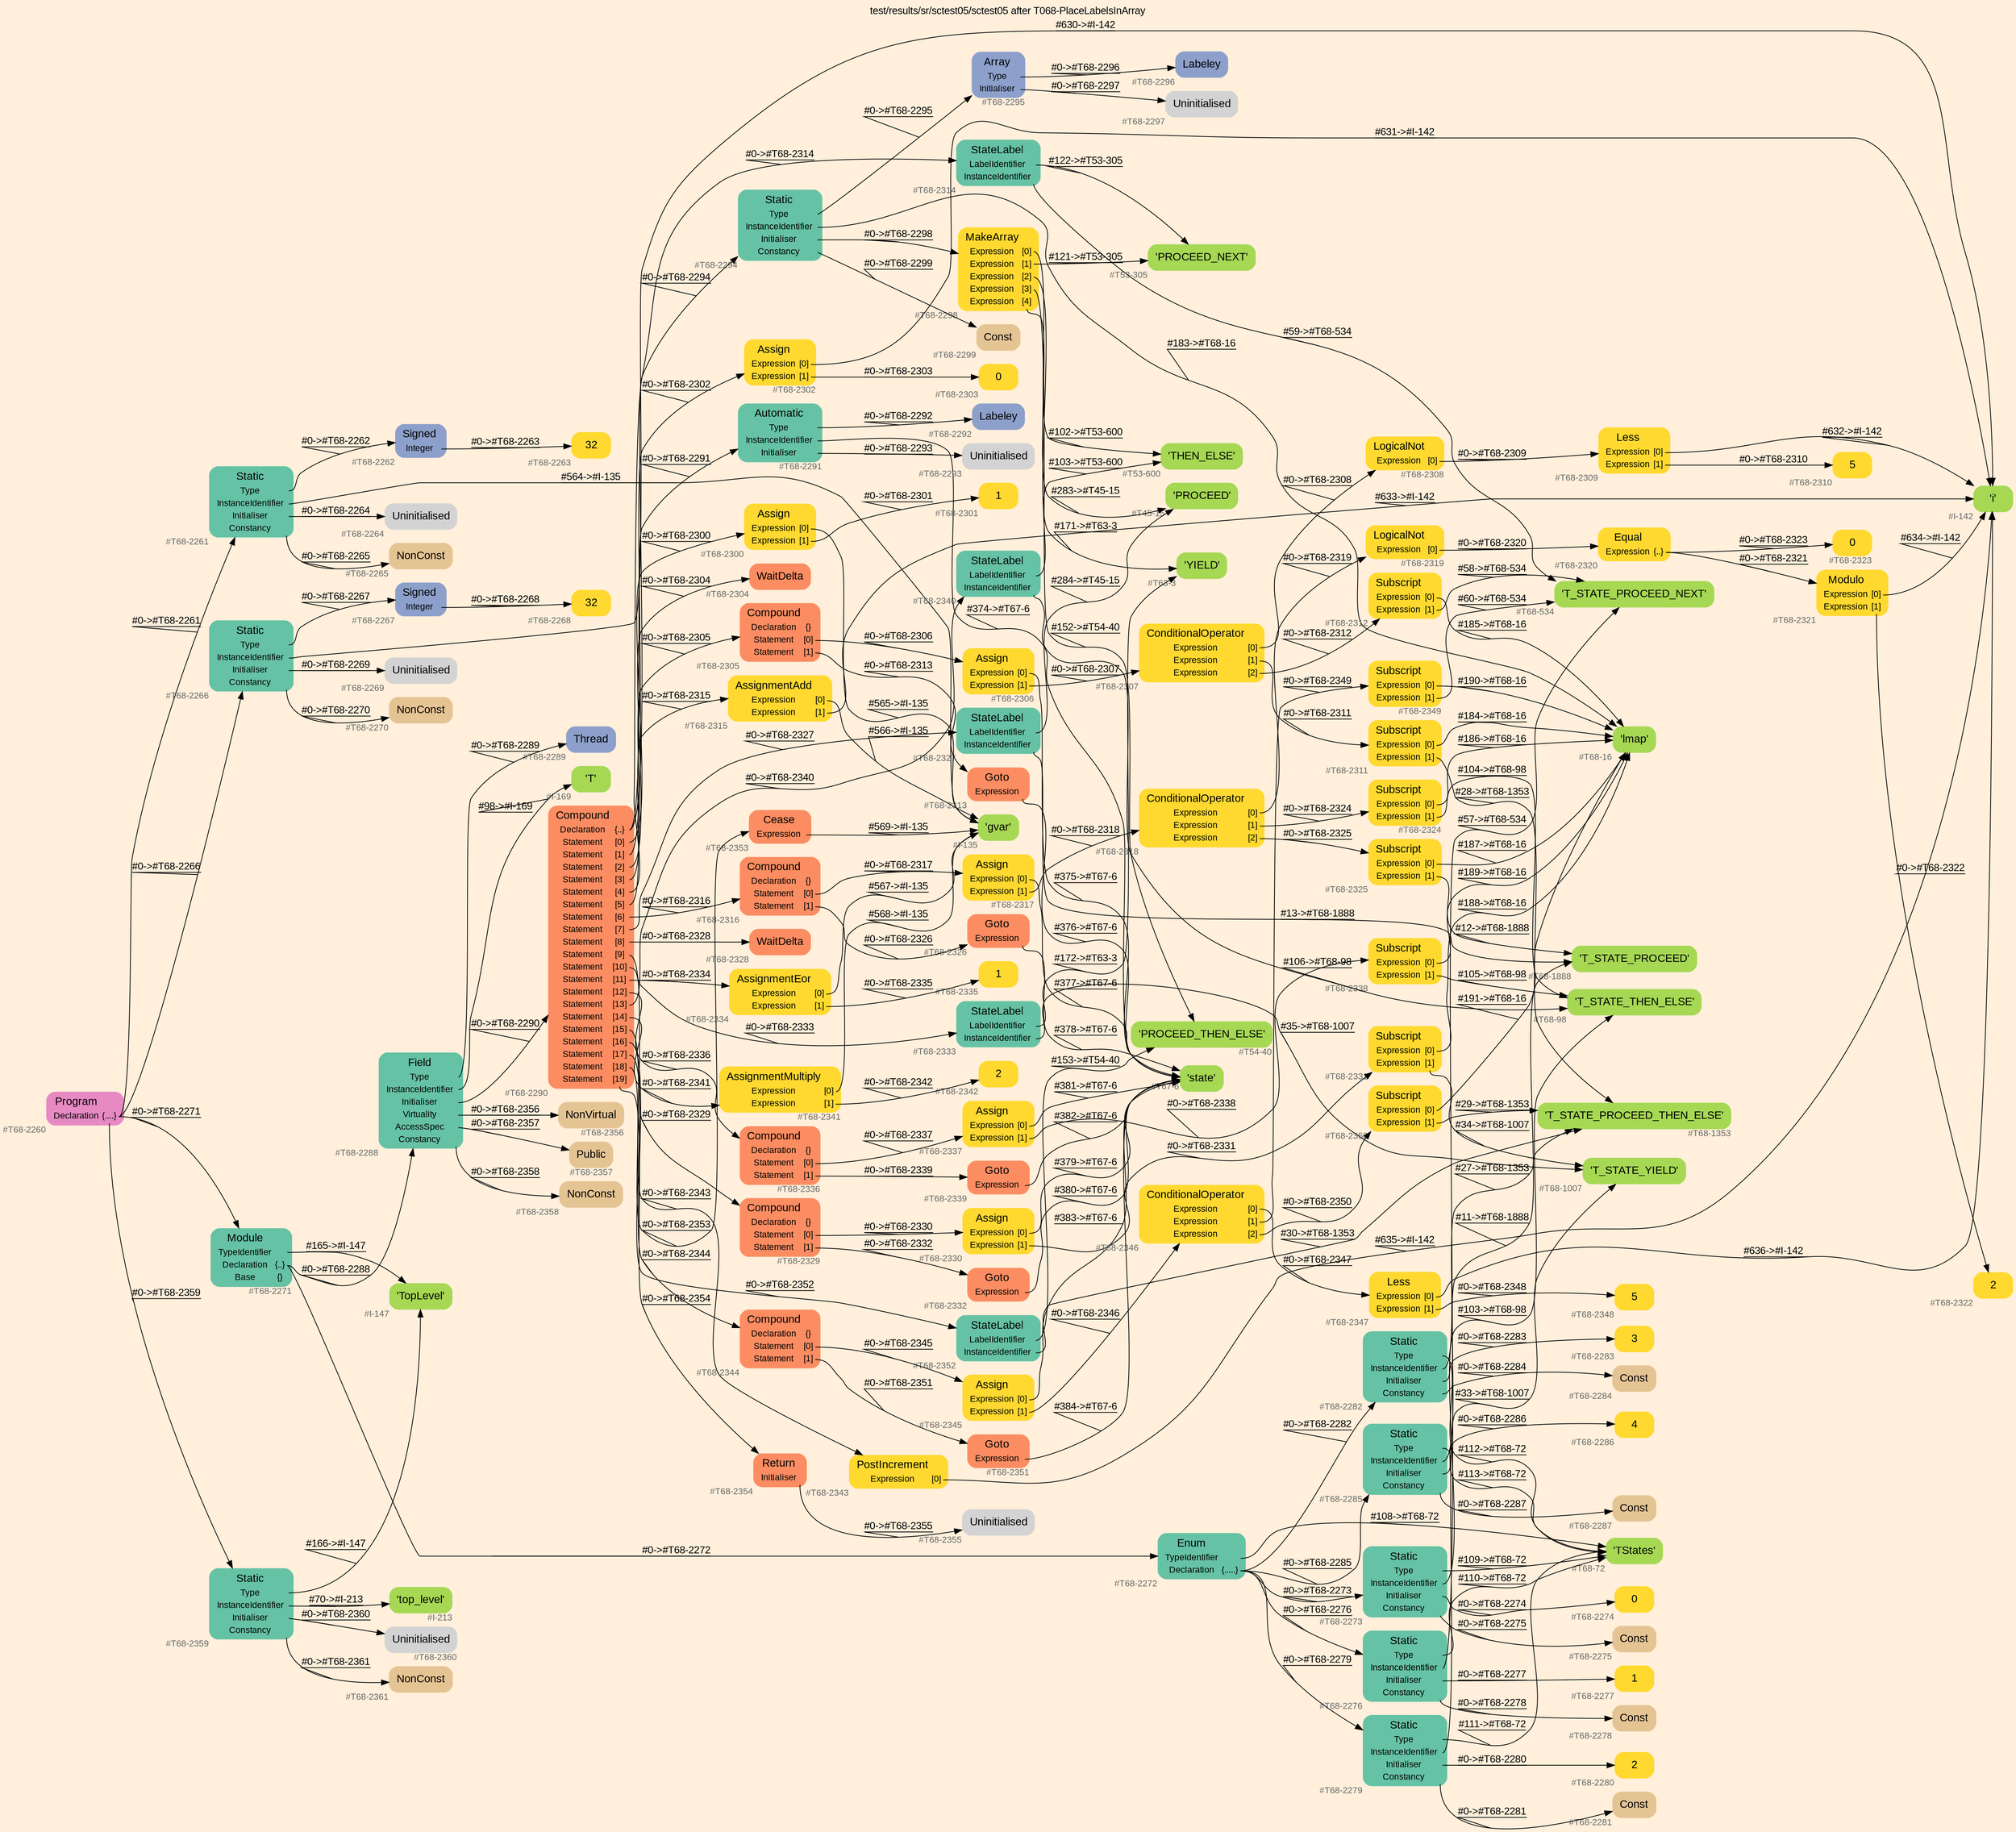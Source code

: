 digraph "test/results/sr/sctest05/sctest05 after T068-PlaceLabelsInArray" {
label = "test/results/sr/sctest05/sctest05 after T068-PlaceLabelsInArray"
labelloc = t
graph [
    rankdir = "LR"
    ranksep = 0.3
    bgcolor = antiquewhite1
    color = black
    fontcolor = black
    fontname = "Arial"
];
node [
    fontname = "Arial"
];
edge [
    fontname = "Arial"
];

// -------------------- node figure --------------------
// -------- block #T68-2260 ----------
"#T68-2260" [
    fillcolor = "/set28/4"
    xlabel = "#T68-2260"
    fontsize = "12"
    fontcolor = grey40
    shape = "plaintext"
    label = <<TABLE BORDER="0" CELLBORDER="0" CELLSPACING="0">
     <TR><TD><FONT COLOR="black" POINT-SIZE="15">Program</FONT></TD></TR>
     <TR><TD><FONT COLOR="black" POINT-SIZE="12">Declaration</FONT></TD><TD PORT="port0"><FONT COLOR="black" POINT-SIZE="12">{....}</FONT></TD></TR>
    </TABLE>>
    style = "rounded,filled"
];

// -------- block #T68-2261 ----------
"#T68-2261" [
    fillcolor = "/set28/1"
    xlabel = "#T68-2261"
    fontsize = "12"
    fontcolor = grey40
    shape = "plaintext"
    label = <<TABLE BORDER="0" CELLBORDER="0" CELLSPACING="0">
     <TR><TD><FONT COLOR="black" POINT-SIZE="15">Static</FONT></TD></TR>
     <TR><TD><FONT COLOR="black" POINT-SIZE="12">Type</FONT></TD><TD PORT="port0"></TD></TR>
     <TR><TD><FONT COLOR="black" POINT-SIZE="12">InstanceIdentifier</FONT></TD><TD PORT="port1"></TD></TR>
     <TR><TD><FONT COLOR="black" POINT-SIZE="12">Initialiser</FONT></TD><TD PORT="port2"></TD></TR>
     <TR><TD><FONT COLOR="black" POINT-SIZE="12">Constancy</FONT></TD><TD PORT="port3"></TD></TR>
    </TABLE>>
    style = "rounded,filled"
];

// -------- block #T68-2262 ----------
"#T68-2262" [
    fillcolor = "/set28/3"
    xlabel = "#T68-2262"
    fontsize = "12"
    fontcolor = grey40
    shape = "plaintext"
    label = <<TABLE BORDER="0" CELLBORDER="0" CELLSPACING="0">
     <TR><TD><FONT COLOR="black" POINT-SIZE="15">Signed</FONT></TD></TR>
     <TR><TD><FONT COLOR="black" POINT-SIZE="12">Integer</FONT></TD><TD PORT="port0"></TD></TR>
    </TABLE>>
    style = "rounded,filled"
];

// -------- block #T68-2263 ----------
"#T68-2263" [
    fillcolor = "/set28/6"
    xlabel = "#T68-2263"
    fontsize = "12"
    fontcolor = grey40
    shape = "plaintext"
    label = <<TABLE BORDER="0" CELLBORDER="0" CELLSPACING="0">
     <TR><TD><FONT COLOR="black" POINT-SIZE="15">32</FONT></TD></TR>
    </TABLE>>
    style = "rounded,filled"
];

// -------- block #I-135 ----------
"#I-135" [
    fillcolor = "/set28/5"
    xlabel = "#I-135"
    fontsize = "12"
    fontcolor = grey40
    shape = "plaintext"
    label = <<TABLE BORDER="0" CELLBORDER="0" CELLSPACING="0">
     <TR><TD><FONT COLOR="black" POINT-SIZE="15">'gvar'</FONT></TD></TR>
    </TABLE>>
    style = "rounded,filled"
];

// -------- block #T68-2264 ----------
"#T68-2264" [
    xlabel = "#T68-2264"
    fontsize = "12"
    fontcolor = grey40
    shape = "plaintext"
    label = <<TABLE BORDER="0" CELLBORDER="0" CELLSPACING="0">
     <TR><TD><FONT COLOR="black" POINT-SIZE="15">Uninitialised</FONT></TD></TR>
    </TABLE>>
    style = "rounded,filled"
];

// -------- block #T68-2265 ----------
"#T68-2265" [
    fillcolor = "/set28/7"
    xlabel = "#T68-2265"
    fontsize = "12"
    fontcolor = grey40
    shape = "plaintext"
    label = <<TABLE BORDER="0" CELLBORDER="0" CELLSPACING="0">
     <TR><TD><FONT COLOR="black" POINT-SIZE="15">NonConst</FONT></TD></TR>
    </TABLE>>
    style = "rounded,filled"
];

// -------- block #T68-2266 ----------
"#T68-2266" [
    fillcolor = "/set28/1"
    xlabel = "#T68-2266"
    fontsize = "12"
    fontcolor = grey40
    shape = "plaintext"
    label = <<TABLE BORDER="0" CELLBORDER="0" CELLSPACING="0">
     <TR><TD><FONT COLOR="black" POINT-SIZE="15">Static</FONT></TD></TR>
     <TR><TD><FONT COLOR="black" POINT-SIZE="12">Type</FONT></TD><TD PORT="port0"></TD></TR>
     <TR><TD><FONT COLOR="black" POINT-SIZE="12">InstanceIdentifier</FONT></TD><TD PORT="port1"></TD></TR>
     <TR><TD><FONT COLOR="black" POINT-SIZE="12">Initialiser</FONT></TD><TD PORT="port2"></TD></TR>
     <TR><TD><FONT COLOR="black" POINT-SIZE="12">Constancy</FONT></TD><TD PORT="port3"></TD></TR>
    </TABLE>>
    style = "rounded,filled"
];

// -------- block #T68-2267 ----------
"#T68-2267" [
    fillcolor = "/set28/3"
    xlabel = "#T68-2267"
    fontsize = "12"
    fontcolor = grey40
    shape = "plaintext"
    label = <<TABLE BORDER="0" CELLBORDER="0" CELLSPACING="0">
     <TR><TD><FONT COLOR="black" POINT-SIZE="15">Signed</FONT></TD></TR>
     <TR><TD><FONT COLOR="black" POINT-SIZE="12">Integer</FONT></TD><TD PORT="port0"></TD></TR>
    </TABLE>>
    style = "rounded,filled"
];

// -------- block #T68-2268 ----------
"#T68-2268" [
    fillcolor = "/set28/6"
    xlabel = "#T68-2268"
    fontsize = "12"
    fontcolor = grey40
    shape = "plaintext"
    label = <<TABLE BORDER="0" CELLBORDER="0" CELLSPACING="0">
     <TR><TD><FONT COLOR="black" POINT-SIZE="15">32</FONT></TD></TR>
    </TABLE>>
    style = "rounded,filled"
];

// -------- block #I-142 ----------
"#I-142" [
    fillcolor = "/set28/5"
    xlabel = "#I-142"
    fontsize = "12"
    fontcolor = grey40
    shape = "plaintext"
    label = <<TABLE BORDER="0" CELLBORDER="0" CELLSPACING="0">
     <TR><TD><FONT COLOR="black" POINT-SIZE="15">'i'</FONT></TD></TR>
    </TABLE>>
    style = "rounded,filled"
];

// -------- block #T68-2269 ----------
"#T68-2269" [
    xlabel = "#T68-2269"
    fontsize = "12"
    fontcolor = grey40
    shape = "plaintext"
    label = <<TABLE BORDER="0" CELLBORDER="0" CELLSPACING="0">
     <TR><TD><FONT COLOR="black" POINT-SIZE="15">Uninitialised</FONT></TD></TR>
    </TABLE>>
    style = "rounded,filled"
];

// -------- block #T68-2270 ----------
"#T68-2270" [
    fillcolor = "/set28/7"
    xlabel = "#T68-2270"
    fontsize = "12"
    fontcolor = grey40
    shape = "plaintext"
    label = <<TABLE BORDER="0" CELLBORDER="0" CELLSPACING="0">
     <TR><TD><FONT COLOR="black" POINT-SIZE="15">NonConst</FONT></TD></TR>
    </TABLE>>
    style = "rounded,filled"
];

// -------- block #T68-2271 ----------
"#T68-2271" [
    fillcolor = "/set28/1"
    xlabel = "#T68-2271"
    fontsize = "12"
    fontcolor = grey40
    shape = "plaintext"
    label = <<TABLE BORDER="0" CELLBORDER="0" CELLSPACING="0">
     <TR><TD><FONT COLOR="black" POINT-SIZE="15">Module</FONT></TD></TR>
     <TR><TD><FONT COLOR="black" POINT-SIZE="12">TypeIdentifier</FONT></TD><TD PORT="port0"></TD></TR>
     <TR><TD><FONT COLOR="black" POINT-SIZE="12">Declaration</FONT></TD><TD PORT="port1"><FONT COLOR="black" POINT-SIZE="12">{..}</FONT></TD></TR>
     <TR><TD><FONT COLOR="black" POINT-SIZE="12">Base</FONT></TD><TD PORT="port2"><FONT COLOR="black" POINT-SIZE="12">{}</FONT></TD></TR>
    </TABLE>>
    style = "rounded,filled"
];

// -------- block #I-147 ----------
"#I-147" [
    fillcolor = "/set28/5"
    xlabel = "#I-147"
    fontsize = "12"
    fontcolor = grey40
    shape = "plaintext"
    label = <<TABLE BORDER="0" CELLBORDER="0" CELLSPACING="0">
     <TR><TD><FONT COLOR="black" POINT-SIZE="15">'TopLevel'</FONT></TD></TR>
    </TABLE>>
    style = "rounded,filled"
];

// -------- block #T68-2272 ----------
"#T68-2272" [
    fillcolor = "/set28/1"
    xlabel = "#T68-2272"
    fontsize = "12"
    fontcolor = grey40
    shape = "plaintext"
    label = <<TABLE BORDER="0" CELLBORDER="0" CELLSPACING="0">
     <TR><TD><FONT COLOR="black" POINT-SIZE="15">Enum</FONT></TD></TR>
     <TR><TD><FONT COLOR="black" POINT-SIZE="12">TypeIdentifier</FONT></TD><TD PORT="port0"></TD></TR>
     <TR><TD><FONT COLOR="black" POINT-SIZE="12">Declaration</FONT></TD><TD PORT="port1"><FONT COLOR="black" POINT-SIZE="12">{.....}</FONT></TD></TR>
    </TABLE>>
    style = "rounded,filled"
];

// -------- block #T68-72 ----------
"#T68-72" [
    fillcolor = "/set28/5"
    xlabel = "#T68-72"
    fontsize = "12"
    fontcolor = grey40
    shape = "plaintext"
    label = <<TABLE BORDER="0" CELLBORDER="0" CELLSPACING="0">
     <TR><TD><FONT COLOR="black" POINT-SIZE="15">'TStates'</FONT></TD></TR>
    </TABLE>>
    style = "rounded,filled"
];

// -------- block #T68-2273 ----------
"#T68-2273" [
    fillcolor = "/set28/1"
    xlabel = "#T68-2273"
    fontsize = "12"
    fontcolor = grey40
    shape = "plaintext"
    label = <<TABLE BORDER="0" CELLBORDER="0" CELLSPACING="0">
     <TR><TD><FONT COLOR="black" POINT-SIZE="15">Static</FONT></TD></TR>
     <TR><TD><FONT COLOR="black" POINT-SIZE="12">Type</FONT></TD><TD PORT="port0"></TD></TR>
     <TR><TD><FONT COLOR="black" POINT-SIZE="12">InstanceIdentifier</FONT></TD><TD PORT="port1"></TD></TR>
     <TR><TD><FONT COLOR="black" POINT-SIZE="12">Initialiser</FONT></TD><TD PORT="port2"></TD></TR>
     <TR><TD><FONT COLOR="black" POINT-SIZE="12">Constancy</FONT></TD><TD PORT="port3"></TD></TR>
    </TABLE>>
    style = "rounded,filled"
];

// -------- block #T68-98 ----------
"#T68-98" [
    fillcolor = "/set28/5"
    xlabel = "#T68-98"
    fontsize = "12"
    fontcolor = grey40
    shape = "plaintext"
    label = <<TABLE BORDER="0" CELLBORDER="0" CELLSPACING="0">
     <TR><TD><FONT COLOR="black" POINT-SIZE="15">'T_STATE_THEN_ELSE'</FONT></TD></TR>
    </TABLE>>
    style = "rounded,filled"
];

// -------- block #T68-2274 ----------
"#T68-2274" [
    fillcolor = "/set28/6"
    xlabel = "#T68-2274"
    fontsize = "12"
    fontcolor = grey40
    shape = "plaintext"
    label = <<TABLE BORDER="0" CELLBORDER="0" CELLSPACING="0">
     <TR><TD><FONT COLOR="black" POINT-SIZE="15">0</FONT></TD></TR>
    </TABLE>>
    style = "rounded,filled"
];

// -------- block #T68-2275 ----------
"#T68-2275" [
    fillcolor = "/set28/7"
    xlabel = "#T68-2275"
    fontsize = "12"
    fontcolor = grey40
    shape = "plaintext"
    label = <<TABLE BORDER="0" CELLBORDER="0" CELLSPACING="0">
     <TR><TD><FONT COLOR="black" POINT-SIZE="15">Const</FONT></TD></TR>
    </TABLE>>
    style = "rounded,filled"
];

// -------- block #T68-2276 ----------
"#T68-2276" [
    fillcolor = "/set28/1"
    xlabel = "#T68-2276"
    fontsize = "12"
    fontcolor = grey40
    shape = "plaintext"
    label = <<TABLE BORDER="0" CELLBORDER="0" CELLSPACING="0">
     <TR><TD><FONT COLOR="black" POINT-SIZE="15">Static</FONT></TD></TR>
     <TR><TD><FONT COLOR="black" POINT-SIZE="12">Type</FONT></TD><TD PORT="port0"></TD></TR>
     <TR><TD><FONT COLOR="black" POINT-SIZE="12">InstanceIdentifier</FONT></TD><TD PORT="port1"></TD></TR>
     <TR><TD><FONT COLOR="black" POINT-SIZE="12">Initialiser</FONT></TD><TD PORT="port2"></TD></TR>
     <TR><TD><FONT COLOR="black" POINT-SIZE="12">Constancy</FONT></TD><TD PORT="port3"></TD></TR>
    </TABLE>>
    style = "rounded,filled"
];

// -------- block #T68-534 ----------
"#T68-534" [
    fillcolor = "/set28/5"
    xlabel = "#T68-534"
    fontsize = "12"
    fontcolor = grey40
    shape = "plaintext"
    label = <<TABLE BORDER="0" CELLBORDER="0" CELLSPACING="0">
     <TR><TD><FONT COLOR="black" POINT-SIZE="15">'T_STATE_PROCEED_NEXT'</FONT></TD></TR>
    </TABLE>>
    style = "rounded,filled"
];

// -------- block #T68-2277 ----------
"#T68-2277" [
    fillcolor = "/set28/6"
    xlabel = "#T68-2277"
    fontsize = "12"
    fontcolor = grey40
    shape = "plaintext"
    label = <<TABLE BORDER="0" CELLBORDER="0" CELLSPACING="0">
     <TR><TD><FONT COLOR="black" POINT-SIZE="15">1</FONT></TD></TR>
    </TABLE>>
    style = "rounded,filled"
];

// -------- block #T68-2278 ----------
"#T68-2278" [
    fillcolor = "/set28/7"
    xlabel = "#T68-2278"
    fontsize = "12"
    fontcolor = grey40
    shape = "plaintext"
    label = <<TABLE BORDER="0" CELLBORDER="0" CELLSPACING="0">
     <TR><TD><FONT COLOR="black" POINT-SIZE="15">Const</FONT></TD></TR>
    </TABLE>>
    style = "rounded,filled"
];

// -------- block #T68-2279 ----------
"#T68-2279" [
    fillcolor = "/set28/1"
    xlabel = "#T68-2279"
    fontsize = "12"
    fontcolor = grey40
    shape = "plaintext"
    label = <<TABLE BORDER="0" CELLBORDER="0" CELLSPACING="0">
     <TR><TD><FONT COLOR="black" POINT-SIZE="15">Static</FONT></TD></TR>
     <TR><TD><FONT COLOR="black" POINT-SIZE="12">Type</FONT></TD><TD PORT="port0"></TD></TR>
     <TR><TD><FONT COLOR="black" POINT-SIZE="12">InstanceIdentifier</FONT></TD><TD PORT="port1"></TD></TR>
     <TR><TD><FONT COLOR="black" POINT-SIZE="12">Initialiser</FONT></TD><TD PORT="port2"></TD></TR>
     <TR><TD><FONT COLOR="black" POINT-SIZE="12">Constancy</FONT></TD><TD PORT="port3"></TD></TR>
    </TABLE>>
    style = "rounded,filled"
];

// -------- block #T68-1007 ----------
"#T68-1007" [
    fillcolor = "/set28/5"
    xlabel = "#T68-1007"
    fontsize = "12"
    fontcolor = grey40
    shape = "plaintext"
    label = <<TABLE BORDER="0" CELLBORDER="0" CELLSPACING="0">
     <TR><TD><FONT COLOR="black" POINT-SIZE="15">'T_STATE_YIELD'</FONT></TD></TR>
    </TABLE>>
    style = "rounded,filled"
];

// -------- block #T68-2280 ----------
"#T68-2280" [
    fillcolor = "/set28/6"
    xlabel = "#T68-2280"
    fontsize = "12"
    fontcolor = grey40
    shape = "plaintext"
    label = <<TABLE BORDER="0" CELLBORDER="0" CELLSPACING="0">
     <TR><TD><FONT COLOR="black" POINT-SIZE="15">2</FONT></TD></TR>
    </TABLE>>
    style = "rounded,filled"
];

// -------- block #T68-2281 ----------
"#T68-2281" [
    fillcolor = "/set28/7"
    xlabel = "#T68-2281"
    fontsize = "12"
    fontcolor = grey40
    shape = "plaintext"
    label = <<TABLE BORDER="0" CELLBORDER="0" CELLSPACING="0">
     <TR><TD><FONT COLOR="black" POINT-SIZE="15">Const</FONT></TD></TR>
    </TABLE>>
    style = "rounded,filled"
];

// -------- block #T68-2282 ----------
"#T68-2282" [
    fillcolor = "/set28/1"
    xlabel = "#T68-2282"
    fontsize = "12"
    fontcolor = grey40
    shape = "plaintext"
    label = <<TABLE BORDER="0" CELLBORDER="0" CELLSPACING="0">
     <TR><TD><FONT COLOR="black" POINT-SIZE="15">Static</FONT></TD></TR>
     <TR><TD><FONT COLOR="black" POINT-SIZE="12">Type</FONT></TD><TD PORT="port0"></TD></TR>
     <TR><TD><FONT COLOR="black" POINT-SIZE="12">InstanceIdentifier</FONT></TD><TD PORT="port1"></TD></TR>
     <TR><TD><FONT COLOR="black" POINT-SIZE="12">Initialiser</FONT></TD><TD PORT="port2"></TD></TR>
     <TR><TD><FONT COLOR="black" POINT-SIZE="12">Constancy</FONT></TD><TD PORT="port3"></TD></TR>
    </TABLE>>
    style = "rounded,filled"
];

// -------- block #T68-1353 ----------
"#T68-1353" [
    fillcolor = "/set28/5"
    xlabel = "#T68-1353"
    fontsize = "12"
    fontcolor = grey40
    shape = "plaintext"
    label = <<TABLE BORDER="0" CELLBORDER="0" CELLSPACING="0">
     <TR><TD><FONT COLOR="black" POINT-SIZE="15">'T_STATE_PROCEED_THEN_ELSE'</FONT></TD></TR>
    </TABLE>>
    style = "rounded,filled"
];

// -------- block #T68-2283 ----------
"#T68-2283" [
    fillcolor = "/set28/6"
    xlabel = "#T68-2283"
    fontsize = "12"
    fontcolor = grey40
    shape = "plaintext"
    label = <<TABLE BORDER="0" CELLBORDER="0" CELLSPACING="0">
     <TR><TD><FONT COLOR="black" POINT-SIZE="15">3</FONT></TD></TR>
    </TABLE>>
    style = "rounded,filled"
];

// -------- block #T68-2284 ----------
"#T68-2284" [
    fillcolor = "/set28/7"
    xlabel = "#T68-2284"
    fontsize = "12"
    fontcolor = grey40
    shape = "plaintext"
    label = <<TABLE BORDER="0" CELLBORDER="0" CELLSPACING="0">
     <TR><TD><FONT COLOR="black" POINT-SIZE="15">Const</FONT></TD></TR>
    </TABLE>>
    style = "rounded,filled"
];

// -------- block #T68-2285 ----------
"#T68-2285" [
    fillcolor = "/set28/1"
    xlabel = "#T68-2285"
    fontsize = "12"
    fontcolor = grey40
    shape = "plaintext"
    label = <<TABLE BORDER="0" CELLBORDER="0" CELLSPACING="0">
     <TR><TD><FONT COLOR="black" POINT-SIZE="15">Static</FONT></TD></TR>
     <TR><TD><FONT COLOR="black" POINT-SIZE="12">Type</FONT></TD><TD PORT="port0"></TD></TR>
     <TR><TD><FONT COLOR="black" POINT-SIZE="12">InstanceIdentifier</FONT></TD><TD PORT="port1"></TD></TR>
     <TR><TD><FONT COLOR="black" POINT-SIZE="12">Initialiser</FONT></TD><TD PORT="port2"></TD></TR>
     <TR><TD><FONT COLOR="black" POINT-SIZE="12">Constancy</FONT></TD><TD PORT="port3"></TD></TR>
    </TABLE>>
    style = "rounded,filled"
];

// -------- block #T68-1888 ----------
"#T68-1888" [
    fillcolor = "/set28/5"
    xlabel = "#T68-1888"
    fontsize = "12"
    fontcolor = grey40
    shape = "plaintext"
    label = <<TABLE BORDER="0" CELLBORDER="0" CELLSPACING="0">
     <TR><TD><FONT COLOR="black" POINT-SIZE="15">'T_STATE_PROCEED'</FONT></TD></TR>
    </TABLE>>
    style = "rounded,filled"
];

// -------- block #T68-2286 ----------
"#T68-2286" [
    fillcolor = "/set28/6"
    xlabel = "#T68-2286"
    fontsize = "12"
    fontcolor = grey40
    shape = "plaintext"
    label = <<TABLE BORDER="0" CELLBORDER="0" CELLSPACING="0">
     <TR><TD><FONT COLOR="black" POINT-SIZE="15">4</FONT></TD></TR>
    </TABLE>>
    style = "rounded,filled"
];

// -------- block #T68-2287 ----------
"#T68-2287" [
    fillcolor = "/set28/7"
    xlabel = "#T68-2287"
    fontsize = "12"
    fontcolor = grey40
    shape = "plaintext"
    label = <<TABLE BORDER="0" CELLBORDER="0" CELLSPACING="0">
     <TR><TD><FONT COLOR="black" POINT-SIZE="15">Const</FONT></TD></TR>
    </TABLE>>
    style = "rounded,filled"
];

// -------- block #T68-2288 ----------
"#T68-2288" [
    fillcolor = "/set28/1"
    xlabel = "#T68-2288"
    fontsize = "12"
    fontcolor = grey40
    shape = "plaintext"
    label = <<TABLE BORDER="0" CELLBORDER="0" CELLSPACING="0">
     <TR><TD><FONT COLOR="black" POINT-SIZE="15">Field</FONT></TD></TR>
     <TR><TD><FONT COLOR="black" POINT-SIZE="12">Type</FONT></TD><TD PORT="port0"></TD></TR>
     <TR><TD><FONT COLOR="black" POINT-SIZE="12">InstanceIdentifier</FONT></TD><TD PORT="port1"></TD></TR>
     <TR><TD><FONT COLOR="black" POINT-SIZE="12">Initialiser</FONT></TD><TD PORT="port2"></TD></TR>
     <TR><TD><FONT COLOR="black" POINT-SIZE="12">Virtuality</FONT></TD><TD PORT="port3"></TD></TR>
     <TR><TD><FONT COLOR="black" POINT-SIZE="12">AccessSpec</FONT></TD><TD PORT="port4"></TD></TR>
     <TR><TD><FONT COLOR="black" POINT-SIZE="12">Constancy</FONT></TD><TD PORT="port5"></TD></TR>
    </TABLE>>
    style = "rounded,filled"
];

// -------- block #T68-2289 ----------
"#T68-2289" [
    fillcolor = "/set28/3"
    xlabel = "#T68-2289"
    fontsize = "12"
    fontcolor = grey40
    shape = "plaintext"
    label = <<TABLE BORDER="0" CELLBORDER="0" CELLSPACING="0">
     <TR><TD><FONT COLOR="black" POINT-SIZE="15">Thread</FONT></TD></TR>
    </TABLE>>
    style = "rounded,filled"
];

// -------- block #I-169 ----------
"#I-169" [
    fillcolor = "/set28/5"
    xlabel = "#I-169"
    fontsize = "12"
    fontcolor = grey40
    shape = "plaintext"
    label = <<TABLE BORDER="0" CELLBORDER="0" CELLSPACING="0">
     <TR><TD><FONT COLOR="black" POINT-SIZE="15">'T'</FONT></TD></TR>
    </TABLE>>
    style = "rounded,filled"
];

// -------- block #T68-2290 ----------
"#T68-2290" [
    fillcolor = "/set28/2"
    xlabel = "#T68-2290"
    fontsize = "12"
    fontcolor = grey40
    shape = "plaintext"
    label = <<TABLE BORDER="0" CELLBORDER="0" CELLSPACING="0">
     <TR><TD><FONT COLOR="black" POINT-SIZE="15">Compound</FONT></TD></TR>
     <TR><TD><FONT COLOR="black" POINT-SIZE="12">Declaration</FONT></TD><TD PORT="port0"><FONT COLOR="black" POINT-SIZE="12">{..}</FONT></TD></TR>
     <TR><TD><FONT COLOR="black" POINT-SIZE="12">Statement</FONT></TD><TD PORT="port1"><FONT COLOR="black" POINT-SIZE="12">[0]</FONT></TD></TR>
     <TR><TD><FONT COLOR="black" POINT-SIZE="12">Statement</FONT></TD><TD PORT="port2"><FONT COLOR="black" POINT-SIZE="12">[1]</FONT></TD></TR>
     <TR><TD><FONT COLOR="black" POINT-SIZE="12">Statement</FONT></TD><TD PORT="port3"><FONT COLOR="black" POINT-SIZE="12">[2]</FONT></TD></TR>
     <TR><TD><FONT COLOR="black" POINT-SIZE="12">Statement</FONT></TD><TD PORT="port4"><FONT COLOR="black" POINT-SIZE="12">[3]</FONT></TD></TR>
     <TR><TD><FONT COLOR="black" POINT-SIZE="12">Statement</FONT></TD><TD PORT="port5"><FONT COLOR="black" POINT-SIZE="12">[4]</FONT></TD></TR>
     <TR><TD><FONT COLOR="black" POINT-SIZE="12">Statement</FONT></TD><TD PORT="port6"><FONT COLOR="black" POINT-SIZE="12">[5]</FONT></TD></TR>
     <TR><TD><FONT COLOR="black" POINT-SIZE="12">Statement</FONT></TD><TD PORT="port7"><FONT COLOR="black" POINT-SIZE="12">[6]</FONT></TD></TR>
     <TR><TD><FONT COLOR="black" POINT-SIZE="12">Statement</FONT></TD><TD PORT="port8"><FONT COLOR="black" POINT-SIZE="12">[7]</FONT></TD></TR>
     <TR><TD><FONT COLOR="black" POINT-SIZE="12">Statement</FONT></TD><TD PORT="port9"><FONT COLOR="black" POINT-SIZE="12">[8]</FONT></TD></TR>
     <TR><TD><FONT COLOR="black" POINT-SIZE="12">Statement</FONT></TD><TD PORT="port10"><FONT COLOR="black" POINT-SIZE="12">[9]</FONT></TD></TR>
     <TR><TD><FONT COLOR="black" POINT-SIZE="12">Statement</FONT></TD><TD PORT="port11"><FONT COLOR="black" POINT-SIZE="12">[10]</FONT></TD></TR>
     <TR><TD><FONT COLOR="black" POINT-SIZE="12">Statement</FONT></TD><TD PORT="port12"><FONT COLOR="black" POINT-SIZE="12">[11]</FONT></TD></TR>
     <TR><TD><FONT COLOR="black" POINT-SIZE="12">Statement</FONT></TD><TD PORT="port13"><FONT COLOR="black" POINT-SIZE="12">[12]</FONT></TD></TR>
     <TR><TD><FONT COLOR="black" POINT-SIZE="12">Statement</FONT></TD><TD PORT="port14"><FONT COLOR="black" POINT-SIZE="12">[13]</FONT></TD></TR>
     <TR><TD><FONT COLOR="black" POINT-SIZE="12">Statement</FONT></TD><TD PORT="port15"><FONT COLOR="black" POINT-SIZE="12">[14]</FONT></TD></TR>
     <TR><TD><FONT COLOR="black" POINT-SIZE="12">Statement</FONT></TD><TD PORT="port16"><FONT COLOR="black" POINT-SIZE="12">[15]</FONT></TD></TR>
     <TR><TD><FONT COLOR="black" POINT-SIZE="12">Statement</FONT></TD><TD PORT="port17"><FONT COLOR="black" POINT-SIZE="12">[16]</FONT></TD></TR>
     <TR><TD><FONT COLOR="black" POINT-SIZE="12">Statement</FONT></TD><TD PORT="port18"><FONT COLOR="black" POINT-SIZE="12">[17]</FONT></TD></TR>
     <TR><TD><FONT COLOR="black" POINT-SIZE="12">Statement</FONT></TD><TD PORT="port19"><FONT COLOR="black" POINT-SIZE="12">[18]</FONT></TD></TR>
     <TR><TD><FONT COLOR="black" POINT-SIZE="12">Statement</FONT></TD><TD PORT="port20"><FONT COLOR="black" POINT-SIZE="12">[19]</FONT></TD></TR>
    </TABLE>>
    style = "rounded,filled"
];

// -------- block #T68-2291 ----------
"#T68-2291" [
    fillcolor = "/set28/1"
    xlabel = "#T68-2291"
    fontsize = "12"
    fontcolor = grey40
    shape = "plaintext"
    label = <<TABLE BORDER="0" CELLBORDER="0" CELLSPACING="0">
     <TR><TD><FONT COLOR="black" POINT-SIZE="15">Automatic</FONT></TD></TR>
     <TR><TD><FONT COLOR="black" POINT-SIZE="12">Type</FONT></TD><TD PORT="port0"></TD></TR>
     <TR><TD><FONT COLOR="black" POINT-SIZE="12">InstanceIdentifier</FONT></TD><TD PORT="port1"></TD></TR>
     <TR><TD><FONT COLOR="black" POINT-SIZE="12">Initialiser</FONT></TD><TD PORT="port2"></TD></TR>
    </TABLE>>
    style = "rounded,filled"
];

// -------- block #T68-2292 ----------
"#T68-2292" [
    fillcolor = "/set28/3"
    xlabel = "#T68-2292"
    fontsize = "12"
    fontcolor = grey40
    shape = "plaintext"
    label = <<TABLE BORDER="0" CELLBORDER="0" CELLSPACING="0">
     <TR><TD><FONT COLOR="black" POINT-SIZE="15">Labeley</FONT></TD></TR>
    </TABLE>>
    style = "rounded,filled"
];

// -------- block #T67-6 ----------
"#T67-6" [
    fillcolor = "/set28/5"
    xlabel = "#T67-6"
    fontsize = "12"
    fontcolor = grey40
    shape = "plaintext"
    label = <<TABLE BORDER="0" CELLBORDER="0" CELLSPACING="0">
     <TR><TD><FONT COLOR="black" POINT-SIZE="15">'state'</FONT></TD></TR>
    </TABLE>>
    style = "rounded,filled"
];

// -------- block #T68-2293 ----------
"#T68-2293" [
    xlabel = "#T68-2293"
    fontsize = "12"
    fontcolor = grey40
    shape = "plaintext"
    label = <<TABLE BORDER="0" CELLBORDER="0" CELLSPACING="0">
     <TR><TD><FONT COLOR="black" POINT-SIZE="15">Uninitialised</FONT></TD></TR>
    </TABLE>>
    style = "rounded,filled"
];

// -------- block #T68-2294 ----------
"#T68-2294" [
    fillcolor = "/set28/1"
    xlabel = "#T68-2294"
    fontsize = "12"
    fontcolor = grey40
    shape = "plaintext"
    label = <<TABLE BORDER="0" CELLBORDER="0" CELLSPACING="0">
     <TR><TD><FONT COLOR="black" POINT-SIZE="15">Static</FONT></TD></TR>
     <TR><TD><FONT COLOR="black" POINT-SIZE="12">Type</FONT></TD><TD PORT="port0"></TD></TR>
     <TR><TD><FONT COLOR="black" POINT-SIZE="12">InstanceIdentifier</FONT></TD><TD PORT="port1"></TD></TR>
     <TR><TD><FONT COLOR="black" POINT-SIZE="12">Initialiser</FONT></TD><TD PORT="port2"></TD></TR>
     <TR><TD><FONT COLOR="black" POINT-SIZE="12">Constancy</FONT></TD><TD PORT="port3"></TD></TR>
    </TABLE>>
    style = "rounded,filled"
];

// -------- block #T68-2295 ----------
"#T68-2295" [
    fillcolor = "/set28/3"
    xlabel = "#T68-2295"
    fontsize = "12"
    fontcolor = grey40
    shape = "plaintext"
    label = <<TABLE BORDER="0" CELLBORDER="0" CELLSPACING="0">
     <TR><TD><FONT COLOR="black" POINT-SIZE="15">Array</FONT></TD></TR>
     <TR><TD><FONT COLOR="black" POINT-SIZE="12">Type</FONT></TD><TD PORT="port0"></TD></TR>
     <TR><TD><FONT COLOR="black" POINT-SIZE="12">Initialiser</FONT></TD><TD PORT="port1"></TD></TR>
    </TABLE>>
    style = "rounded,filled"
];

// -------- block #T68-2296 ----------
"#T68-2296" [
    fillcolor = "/set28/3"
    xlabel = "#T68-2296"
    fontsize = "12"
    fontcolor = grey40
    shape = "plaintext"
    label = <<TABLE BORDER="0" CELLBORDER="0" CELLSPACING="0">
     <TR><TD><FONT COLOR="black" POINT-SIZE="15">Labeley</FONT></TD></TR>
    </TABLE>>
    style = "rounded,filled"
];

// -------- block #T68-2297 ----------
"#T68-2297" [
    xlabel = "#T68-2297"
    fontsize = "12"
    fontcolor = grey40
    shape = "plaintext"
    label = <<TABLE BORDER="0" CELLBORDER="0" CELLSPACING="0">
     <TR><TD><FONT COLOR="black" POINT-SIZE="15">Uninitialised</FONT></TD></TR>
    </TABLE>>
    style = "rounded,filled"
];

// -------- block #T68-16 ----------
"#T68-16" [
    fillcolor = "/set28/5"
    xlabel = "#T68-16"
    fontsize = "12"
    fontcolor = grey40
    shape = "plaintext"
    label = <<TABLE BORDER="0" CELLBORDER="0" CELLSPACING="0">
     <TR><TD><FONT COLOR="black" POINT-SIZE="15">'lmap'</FONT></TD></TR>
    </TABLE>>
    style = "rounded,filled"
];

// -------- block #T68-2298 ----------
"#T68-2298" [
    fillcolor = "/set28/6"
    xlabel = "#T68-2298"
    fontsize = "12"
    fontcolor = grey40
    shape = "plaintext"
    label = <<TABLE BORDER="0" CELLBORDER="0" CELLSPACING="0">
     <TR><TD><FONT COLOR="black" POINT-SIZE="15">MakeArray</FONT></TD></TR>
     <TR><TD><FONT COLOR="black" POINT-SIZE="12">Expression</FONT></TD><TD PORT="port0"><FONT COLOR="black" POINT-SIZE="12">[0]</FONT></TD></TR>
     <TR><TD><FONT COLOR="black" POINT-SIZE="12">Expression</FONT></TD><TD PORT="port1"><FONT COLOR="black" POINT-SIZE="12">[1]</FONT></TD></TR>
     <TR><TD><FONT COLOR="black" POINT-SIZE="12">Expression</FONT></TD><TD PORT="port2"><FONT COLOR="black" POINT-SIZE="12">[2]</FONT></TD></TR>
     <TR><TD><FONT COLOR="black" POINT-SIZE="12">Expression</FONT></TD><TD PORT="port3"><FONT COLOR="black" POINT-SIZE="12">[3]</FONT></TD></TR>
     <TR><TD><FONT COLOR="black" POINT-SIZE="12">Expression</FONT></TD><TD PORT="port4"><FONT COLOR="black" POINT-SIZE="12">[4]</FONT></TD></TR>
    </TABLE>>
    style = "rounded,filled"
];

// -------- block #T53-600 ----------
"#T53-600" [
    fillcolor = "/set28/5"
    xlabel = "#T53-600"
    fontsize = "12"
    fontcolor = grey40
    shape = "plaintext"
    label = <<TABLE BORDER="0" CELLBORDER="0" CELLSPACING="0">
     <TR><TD><FONT COLOR="black" POINT-SIZE="15">'THEN_ELSE'</FONT></TD></TR>
    </TABLE>>
    style = "rounded,filled"
];

// -------- block #T53-305 ----------
"#T53-305" [
    fillcolor = "/set28/5"
    xlabel = "#T53-305"
    fontsize = "12"
    fontcolor = grey40
    shape = "plaintext"
    label = <<TABLE BORDER="0" CELLBORDER="0" CELLSPACING="0">
     <TR><TD><FONT COLOR="black" POINT-SIZE="15">'PROCEED_NEXT'</FONT></TD></TR>
    </TABLE>>
    style = "rounded,filled"
];

// -------- block #T63-3 ----------
"#T63-3" [
    fillcolor = "/set28/5"
    xlabel = "#T63-3"
    fontsize = "12"
    fontcolor = grey40
    shape = "plaintext"
    label = <<TABLE BORDER="0" CELLBORDER="0" CELLSPACING="0">
     <TR><TD><FONT COLOR="black" POINT-SIZE="15">'YIELD'</FONT></TD></TR>
    </TABLE>>
    style = "rounded,filled"
];

// -------- block #T54-40 ----------
"#T54-40" [
    fillcolor = "/set28/5"
    xlabel = "#T54-40"
    fontsize = "12"
    fontcolor = grey40
    shape = "plaintext"
    label = <<TABLE BORDER="0" CELLBORDER="0" CELLSPACING="0">
     <TR><TD><FONT COLOR="black" POINT-SIZE="15">'PROCEED_THEN_ELSE'</FONT></TD></TR>
    </TABLE>>
    style = "rounded,filled"
];

// -------- block #T45-15 ----------
"#T45-15" [
    fillcolor = "/set28/5"
    xlabel = "#T45-15"
    fontsize = "12"
    fontcolor = grey40
    shape = "plaintext"
    label = <<TABLE BORDER="0" CELLBORDER="0" CELLSPACING="0">
     <TR><TD><FONT COLOR="black" POINT-SIZE="15">'PROCEED'</FONT></TD></TR>
    </TABLE>>
    style = "rounded,filled"
];

// -------- block #T68-2299 ----------
"#T68-2299" [
    fillcolor = "/set28/7"
    xlabel = "#T68-2299"
    fontsize = "12"
    fontcolor = grey40
    shape = "plaintext"
    label = <<TABLE BORDER="0" CELLBORDER="0" CELLSPACING="0">
     <TR><TD><FONT COLOR="black" POINT-SIZE="15">Const</FONT></TD></TR>
    </TABLE>>
    style = "rounded,filled"
];

// -------- block #T68-2300 ----------
"#T68-2300" [
    fillcolor = "/set28/6"
    xlabel = "#T68-2300"
    fontsize = "12"
    fontcolor = grey40
    shape = "plaintext"
    label = <<TABLE BORDER="0" CELLBORDER="0" CELLSPACING="0">
     <TR><TD><FONT COLOR="black" POINT-SIZE="15">Assign</FONT></TD></TR>
     <TR><TD><FONT COLOR="black" POINT-SIZE="12">Expression</FONT></TD><TD PORT="port0"><FONT COLOR="black" POINT-SIZE="12">[0]</FONT></TD></TR>
     <TR><TD><FONT COLOR="black" POINT-SIZE="12">Expression</FONT></TD><TD PORT="port1"><FONT COLOR="black" POINT-SIZE="12">[1]</FONT></TD></TR>
    </TABLE>>
    style = "rounded,filled"
];

// -------- block #T68-2301 ----------
"#T68-2301" [
    fillcolor = "/set28/6"
    xlabel = "#T68-2301"
    fontsize = "12"
    fontcolor = grey40
    shape = "plaintext"
    label = <<TABLE BORDER="0" CELLBORDER="0" CELLSPACING="0">
     <TR><TD><FONT COLOR="black" POINT-SIZE="15">1</FONT></TD></TR>
    </TABLE>>
    style = "rounded,filled"
];

// -------- block #T68-2302 ----------
"#T68-2302" [
    fillcolor = "/set28/6"
    xlabel = "#T68-2302"
    fontsize = "12"
    fontcolor = grey40
    shape = "plaintext"
    label = <<TABLE BORDER="0" CELLBORDER="0" CELLSPACING="0">
     <TR><TD><FONT COLOR="black" POINT-SIZE="15">Assign</FONT></TD></TR>
     <TR><TD><FONT COLOR="black" POINT-SIZE="12">Expression</FONT></TD><TD PORT="port0"><FONT COLOR="black" POINT-SIZE="12">[0]</FONT></TD></TR>
     <TR><TD><FONT COLOR="black" POINT-SIZE="12">Expression</FONT></TD><TD PORT="port1"><FONT COLOR="black" POINT-SIZE="12">[1]</FONT></TD></TR>
    </TABLE>>
    style = "rounded,filled"
];

// -------- block #T68-2303 ----------
"#T68-2303" [
    fillcolor = "/set28/6"
    xlabel = "#T68-2303"
    fontsize = "12"
    fontcolor = grey40
    shape = "plaintext"
    label = <<TABLE BORDER="0" CELLBORDER="0" CELLSPACING="0">
     <TR><TD><FONT COLOR="black" POINT-SIZE="15">0</FONT></TD></TR>
    </TABLE>>
    style = "rounded,filled"
];

// -------- block #T68-2304 ----------
"#T68-2304" [
    fillcolor = "/set28/2"
    xlabel = "#T68-2304"
    fontsize = "12"
    fontcolor = grey40
    shape = "plaintext"
    label = <<TABLE BORDER="0" CELLBORDER="0" CELLSPACING="0">
     <TR><TD><FONT COLOR="black" POINT-SIZE="15">WaitDelta</FONT></TD></TR>
    </TABLE>>
    style = "rounded,filled"
];

// -------- block #T68-2305 ----------
"#T68-2305" [
    fillcolor = "/set28/2"
    xlabel = "#T68-2305"
    fontsize = "12"
    fontcolor = grey40
    shape = "plaintext"
    label = <<TABLE BORDER="0" CELLBORDER="0" CELLSPACING="0">
     <TR><TD><FONT COLOR="black" POINT-SIZE="15">Compound</FONT></TD></TR>
     <TR><TD><FONT COLOR="black" POINT-SIZE="12">Declaration</FONT></TD><TD PORT="port0"><FONT COLOR="black" POINT-SIZE="12">{}</FONT></TD></TR>
     <TR><TD><FONT COLOR="black" POINT-SIZE="12">Statement</FONT></TD><TD PORT="port1"><FONT COLOR="black" POINT-SIZE="12">[0]</FONT></TD></TR>
     <TR><TD><FONT COLOR="black" POINT-SIZE="12">Statement</FONT></TD><TD PORT="port2"><FONT COLOR="black" POINT-SIZE="12">[1]</FONT></TD></TR>
    </TABLE>>
    style = "rounded,filled"
];

// -------- block #T68-2306 ----------
"#T68-2306" [
    fillcolor = "/set28/6"
    xlabel = "#T68-2306"
    fontsize = "12"
    fontcolor = grey40
    shape = "plaintext"
    label = <<TABLE BORDER="0" CELLBORDER="0" CELLSPACING="0">
     <TR><TD><FONT COLOR="black" POINT-SIZE="15">Assign</FONT></TD></TR>
     <TR><TD><FONT COLOR="black" POINT-SIZE="12">Expression</FONT></TD><TD PORT="port0"><FONT COLOR="black" POINT-SIZE="12">[0]</FONT></TD></TR>
     <TR><TD><FONT COLOR="black" POINT-SIZE="12">Expression</FONT></TD><TD PORT="port1"><FONT COLOR="black" POINT-SIZE="12">[1]</FONT></TD></TR>
    </TABLE>>
    style = "rounded,filled"
];

// -------- block #T68-2307 ----------
"#T68-2307" [
    fillcolor = "/set28/6"
    xlabel = "#T68-2307"
    fontsize = "12"
    fontcolor = grey40
    shape = "plaintext"
    label = <<TABLE BORDER="0" CELLBORDER="0" CELLSPACING="0">
     <TR><TD><FONT COLOR="black" POINT-SIZE="15">ConditionalOperator</FONT></TD></TR>
     <TR><TD><FONT COLOR="black" POINT-SIZE="12">Expression</FONT></TD><TD PORT="port0"><FONT COLOR="black" POINT-SIZE="12">[0]</FONT></TD></TR>
     <TR><TD><FONT COLOR="black" POINT-SIZE="12">Expression</FONT></TD><TD PORT="port1"><FONT COLOR="black" POINT-SIZE="12">[1]</FONT></TD></TR>
     <TR><TD><FONT COLOR="black" POINT-SIZE="12">Expression</FONT></TD><TD PORT="port2"><FONT COLOR="black" POINT-SIZE="12">[2]</FONT></TD></TR>
    </TABLE>>
    style = "rounded,filled"
];

// -------- block #T68-2308 ----------
"#T68-2308" [
    fillcolor = "/set28/6"
    xlabel = "#T68-2308"
    fontsize = "12"
    fontcolor = grey40
    shape = "plaintext"
    label = <<TABLE BORDER="0" CELLBORDER="0" CELLSPACING="0">
     <TR><TD><FONT COLOR="black" POINT-SIZE="15">LogicalNot</FONT></TD></TR>
     <TR><TD><FONT COLOR="black" POINT-SIZE="12">Expression</FONT></TD><TD PORT="port0"><FONT COLOR="black" POINT-SIZE="12">[0]</FONT></TD></TR>
    </TABLE>>
    style = "rounded,filled"
];

// -------- block #T68-2309 ----------
"#T68-2309" [
    fillcolor = "/set28/6"
    xlabel = "#T68-2309"
    fontsize = "12"
    fontcolor = grey40
    shape = "plaintext"
    label = <<TABLE BORDER="0" CELLBORDER="0" CELLSPACING="0">
     <TR><TD><FONT COLOR="black" POINT-SIZE="15">Less</FONT></TD></TR>
     <TR><TD><FONT COLOR="black" POINT-SIZE="12">Expression</FONT></TD><TD PORT="port0"><FONT COLOR="black" POINT-SIZE="12">[0]</FONT></TD></TR>
     <TR><TD><FONT COLOR="black" POINT-SIZE="12">Expression</FONT></TD><TD PORT="port1"><FONT COLOR="black" POINT-SIZE="12">[1]</FONT></TD></TR>
    </TABLE>>
    style = "rounded,filled"
];

// -------- block #T68-2310 ----------
"#T68-2310" [
    fillcolor = "/set28/6"
    xlabel = "#T68-2310"
    fontsize = "12"
    fontcolor = grey40
    shape = "plaintext"
    label = <<TABLE BORDER="0" CELLBORDER="0" CELLSPACING="0">
     <TR><TD><FONT COLOR="black" POINT-SIZE="15">5</FONT></TD></TR>
    </TABLE>>
    style = "rounded,filled"
];

// -------- block #T68-2311 ----------
"#T68-2311" [
    fillcolor = "/set28/6"
    xlabel = "#T68-2311"
    fontsize = "12"
    fontcolor = grey40
    shape = "plaintext"
    label = <<TABLE BORDER="0" CELLBORDER="0" CELLSPACING="0">
     <TR><TD><FONT COLOR="black" POINT-SIZE="15">Subscript</FONT></TD></TR>
     <TR><TD><FONT COLOR="black" POINT-SIZE="12">Expression</FONT></TD><TD PORT="port0"><FONT COLOR="black" POINT-SIZE="12">[0]</FONT></TD></TR>
     <TR><TD><FONT COLOR="black" POINT-SIZE="12">Expression</FONT></TD><TD PORT="port1"><FONT COLOR="black" POINT-SIZE="12">[1]</FONT></TD></TR>
    </TABLE>>
    style = "rounded,filled"
];

// -------- block #T68-2312 ----------
"#T68-2312" [
    fillcolor = "/set28/6"
    xlabel = "#T68-2312"
    fontsize = "12"
    fontcolor = grey40
    shape = "plaintext"
    label = <<TABLE BORDER="0" CELLBORDER="0" CELLSPACING="0">
     <TR><TD><FONT COLOR="black" POINT-SIZE="15">Subscript</FONT></TD></TR>
     <TR><TD><FONT COLOR="black" POINT-SIZE="12">Expression</FONT></TD><TD PORT="port0"><FONT COLOR="black" POINT-SIZE="12">[0]</FONT></TD></TR>
     <TR><TD><FONT COLOR="black" POINT-SIZE="12">Expression</FONT></TD><TD PORT="port1"><FONT COLOR="black" POINT-SIZE="12">[1]</FONT></TD></TR>
    </TABLE>>
    style = "rounded,filled"
];

// -------- block #T68-2313 ----------
"#T68-2313" [
    fillcolor = "/set28/2"
    xlabel = "#T68-2313"
    fontsize = "12"
    fontcolor = grey40
    shape = "plaintext"
    label = <<TABLE BORDER="0" CELLBORDER="0" CELLSPACING="0">
     <TR><TD><FONT COLOR="black" POINT-SIZE="15">Goto</FONT></TD></TR>
     <TR><TD><FONT COLOR="black" POINT-SIZE="12">Expression</FONT></TD><TD PORT="port0"></TD></TR>
    </TABLE>>
    style = "rounded,filled"
];

// -------- block #T68-2314 ----------
"#T68-2314" [
    fillcolor = "/set28/1"
    xlabel = "#T68-2314"
    fontsize = "12"
    fontcolor = grey40
    shape = "plaintext"
    label = <<TABLE BORDER="0" CELLBORDER="0" CELLSPACING="0">
     <TR><TD><FONT COLOR="black" POINT-SIZE="15">StateLabel</FONT></TD></TR>
     <TR><TD><FONT COLOR="black" POINT-SIZE="12">LabelIdentifier</FONT></TD><TD PORT="port0"></TD></TR>
     <TR><TD><FONT COLOR="black" POINT-SIZE="12">InstanceIdentifier</FONT></TD><TD PORT="port1"></TD></TR>
    </TABLE>>
    style = "rounded,filled"
];

// -------- block #T68-2315 ----------
"#T68-2315" [
    fillcolor = "/set28/6"
    xlabel = "#T68-2315"
    fontsize = "12"
    fontcolor = grey40
    shape = "plaintext"
    label = <<TABLE BORDER="0" CELLBORDER="0" CELLSPACING="0">
     <TR><TD><FONT COLOR="black" POINT-SIZE="15">AssignmentAdd</FONT></TD></TR>
     <TR><TD><FONT COLOR="black" POINT-SIZE="12">Expression</FONT></TD><TD PORT="port0"><FONT COLOR="black" POINT-SIZE="12">[0]</FONT></TD></TR>
     <TR><TD><FONT COLOR="black" POINT-SIZE="12">Expression</FONT></TD><TD PORT="port1"><FONT COLOR="black" POINT-SIZE="12">[1]</FONT></TD></TR>
    </TABLE>>
    style = "rounded,filled"
];

// -------- block #T68-2316 ----------
"#T68-2316" [
    fillcolor = "/set28/2"
    xlabel = "#T68-2316"
    fontsize = "12"
    fontcolor = grey40
    shape = "plaintext"
    label = <<TABLE BORDER="0" CELLBORDER="0" CELLSPACING="0">
     <TR><TD><FONT COLOR="black" POINT-SIZE="15">Compound</FONT></TD></TR>
     <TR><TD><FONT COLOR="black" POINT-SIZE="12">Declaration</FONT></TD><TD PORT="port0"><FONT COLOR="black" POINT-SIZE="12">{}</FONT></TD></TR>
     <TR><TD><FONT COLOR="black" POINT-SIZE="12">Statement</FONT></TD><TD PORT="port1"><FONT COLOR="black" POINT-SIZE="12">[0]</FONT></TD></TR>
     <TR><TD><FONT COLOR="black" POINT-SIZE="12">Statement</FONT></TD><TD PORT="port2"><FONT COLOR="black" POINT-SIZE="12">[1]</FONT></TD></TR>
    </TABLE>>
    style = "rounded,filled"
];

// -------- block #T68-2317 ----------
"#T68-2317" [
    fillcolor = "/set28/6"
    xlabel = "#T68-2317"
    fontsize = "12"
    fontcolor = grey40
    shape = "plaintext"
    label = <<TABLE BORDER="0" CELLBORDER="0" CELLSPACING="0">
     <TR><TD><FONT COLOR="black" POINT-SIZE="15">Assign</FONT></TD></TR>
     <TR><TD><FONT COLOR="black" POINT-SIZE="12">Expression</FONT></TD><TD PORT="port0"><FONT COLOR="black" POINT-SIZE="12">[0]</FONT></TD></TR>
     <TR><TD><FONT COLOR="black" POINT-SIZE="12">Expression</FONT></TD><TD PORT="port1"><FONT COLOR="black" POINT-SIZE="12">[1]</FONT></TD></TR>
    </TABLE>>
    style = "rounded,filled"
];

// -------- block #T68-2318 ----------
"#T68-2318" [
    fillcolor = "/set28/6"
    xlabel = "#T68-2318"
    fontsize = "12"
    fontcolor = grey40
    shape = "plaintext"
    label = <<TABLE BORDER="0" CELLBORDER="0" CELLSPACING="0">
     <TR><TD><FONT COLOR="black" POINT-SIZE="15">ConditionalOperator</FONT></TD></TR>
     <TR><TD><FONT COLOR="black" POINT-SIZE="12">Expression</FONT></TD><TD PORT="port0"><FONT COLOR="black" POINT-SIZE="12">[0]</FONT></TD></TR>
     <TR><TD><FONT COLOR="black" POINT-SIZE="12">Expression</FONT></TD><TD PORT="port1"><FONT COLOR="black" POINT-SIZE="12">[1]</FONT></TD></TR>
     <TR><TD><FONT COLOR="black" POINT-SIZE="12">Expression</FONT></TD><TD PORT="port2"><FONT COLOR="black" POINT-SIZE="12">[2]</FONT></TD></TR>
    </TABLE>>
    style = "rounded,filled"
];

// -------- block #T68-2319 ----------
"#T68-2319" [
    fillcolor = "/set28/6"
    xlabel = "#T68-2319"
    fontsize = "12"
    fontcolor = grey40
    shape = "plaintext"
    label = <<TABLE BORDER="0" CELLBORDER="0" CELLSPACING="0">
     <TR><TD><FONT COLOR="black" POINT-SIZE="15">LogicalNot</FONT></TD></TR>
     <TR><TD><FONT COLOR="black" POINT-SIZE="12">Expression</FONT></TD><TD PORT="port0"><FONT COLOR="black" POINT-SIZE="12">[0]</FONT></TD></TR>
    </TABLE>>
    style = "rounded,filled"
];

// -------- block #T68-2320 ----------
"#T68-2320" [
    fillcolor = "/set28/6"
    xlabel = "#T68-2320"
    fontsize = "12"
    fontcolor = grey40
    shape = "plaintext"
    label = <<TABLE BORDER="0" CELLBORDER="0" CELLSPACING="0">
     <TR><TD><FONT COLOR="black" POINT-SIZE="15">Equal</FONT></TD></TR>
     <TR><TD><FONT COLOR="black" POINT-SIZE="12">Expression</FONT></TD><TD PORT="port0"><FONT COLOR="black" POINT-SIZE="12">{..}</FONT></TD></TR>
    </TABLE>>
    style = "rounded,filled"
];

// -------- block #T68-2321 ----------
"#T68-2321" [
    fillcolor = "/set28/6"
    xlabel = "#T68-2321"
    fontsize = "12"
    fontcolor = grey40
    shape = "plaintext"
    label = <<TABLE BORDER="0" CELLBORDER="0" CELLSPACING="0">
     <TR><TD><FONT COLOR="black" POINT-SIZE="15">Modulo</FONT></TD></TR>
     <TR><TD><FONT COLOR="black" POINT-SIZE="12">Expression</FONT></TD><TD PORT="port0"><FONT COLOR="black" POINT-SIZE="12">[0]</FONT></TD></TR>
     <TR><TD><FONT COLOR="black" POINT-SIZE="12">Expression</FONT></TD><TD PORT="port1"><FONT COLOR="black" POINT-SIZE="12">[1]</FONT></TD></TR>
    </TABLE>>
    style = "rounded,filled"
];

// -------- block #T68-2322 ----------
"#T68-2322" [
    fillcolor = "/set28/6"
    xlabel = "#T68-2322"
    fontsize = "12"
    fontcolor = grey40
    shape = "plaintext"
    label = <<TABLE BORDER="0" CELLBORDER="0" CELLSPACING="0">
     <TR><TD><FONT COLOR="black" POINT-SIZE="15">2</FONT></TD></TR>
    </TABLE>>
    style = "rounded,filled"
];

// -------- block #T68-2323 ----------
"#T68-2323" [
    fillcolor = "/set28/6"
    xlabel = "#T68-2323"
    fontsize = "12"
    fontcolor = grey40
    shape = "plaintext"
    label = <<TABLE BORDER="0" CELLBORDER="0" CELLSPACING="0">
     <TR><TD><FONT COLOR="black" POINT-SIZE="15">0</FONT></TD></TR>
    </TABLE>>
    style = "rounded,filled"
];

// -------- block #T68-2324 ----------
"#T68-2324" [
    fillcolor = "/set28/6"
    xlabel = "#T68-2324"
    fontsize = "12"
    fontcolor = grey40
    shape = "plaintext"
    label = <<TABLE BORDER="0" CELLBORDER="0" CELLSPACING="0">
     <TR><TD><FONT COLOR="black" POINT-SIZE="15">Subscript</FONT></TD></TR>
     <TR><TD><FONT COLOR="black" POINT-SIZE="12">Expression</FONT></TD><TD PORT="port0"><FONT COLOR="black" POINT-SIZE="12">[0]</FONT></TD></TR>
     <TR><TD><FONT COLOR="black" POINT-SIZE="12">Expression</FONT></TD><TD PORT="port1"><FONT COLOR="black" POINT-SIZE="12">[1]</FONT></TD></TR>
    </TABLE>>
    style = "rounded,filled"
];

// -------- block #T68-2325 ----------
"#T68-2325" [
    fillcolor = "/set28/6"
    xlabel = "#T68-2325"
    fontsize = "12"
    fontcolor = grey40
    shape = "plaintext"
    label = <<TABLE BORDER="0" CELLBORDER="0" CELLSPACING="0">
     <TR><TD><FONT COLOR="black" POINT-SIZE="15">Subscript</FONT></TD></TR>
     <TR><TD><FONT COLOR="black" POINT-SIZE="12">Expression</FONT></TD><TD PORT="port0"><FONT COLOR="black" POINT-SIZE="12">[0]</FONT></TD></TR>
     <TR><TD><FONT COLOR="black" POINT-SIZE="12">Expression</FONT></TD><TD PORT="port1"><FONT COLOR="black" POINT-SIZE="12">[1]</FONT></TD></TR>
    </TABLE>>
    style = "rounded,filled"
];

// -------- block #T68-2326 ----------
"#T68-2326" [
    fillcolor = "/set28/2"
    xlabel = "#T68-2326"
    fontsize = "12"
    fontcolor = grey40
    shape = "plaintext"
    label = <<TABLE BORDER="0" CELLBORDER="0" CELLSPACING="0">
     <TR><TD><FONT COLOR="black" POINT-SIZE="15">Goto</FONT></TD></TR>
     <TR><TD><FONT COLOR="black" POINT-SIZE="12">Expression</FONT></TD><TD PORT="port0"></TD></TR>
    </TABLE>>
    style = "rounded,filled"
];

// -------- block #T68-2327 ----------
"#T68-2327" [
    fillcolor = "/set28/1"
    xlabel = "#T68-2327"
    fontsize = "12"
    fontcolor = grey40
    shape = "plaintext"
    label = <<TABLE BORDER="0" CELLBORDER="0" CELLSPACING="0">
     <TR><TD><FONT COLOR="black" POINT-SIZE="15">StateLabel</FONT></TD></TR>
     <TR><TD><FONT COLOR="black" POINT-SIZE="12">LabelIdentifier</FONT></TD><TD PORT="port0"></TD></TR>
     <TR><TD><FONT COLOR="black" POINT-SIZE="12">InstanceIdentifier</FONT></TD><TD PORT="port1"></TD></TR>
    </TABLE>>
    style = "rounded,filled"
];

// -------- block #T68-2328 ----------
"#T68-2328" [
    fillcolor = "/set28/2"
    xlabel = "#T68-2328"
    fontsize = "12"
    fontcolor = grey40
    shape = "plaintext"
    label = <<TABLE BORDER="0" CELLBORDER="0" CELLSPACING="0">
     <TR><TD><FONT COLOR="black" POINT-SIZE="15">WaitDelta</FONT></TD></TR>
    </TABLE>>
    style = "rounded,filled"
];

// -------- block #T68-2329 ----------
"#T68-2329" [
    fillcolor = "/set28/2"
    xlabel = "#T68-2329"
    fontsize = "12"
    fontcolor = grey40
    shape = "plaintext"
    label = <<TABLE BORDER="0" CELLBORDER="0" CELLSPACING="0">
     <TR><TD><FONT COLOR="black" POINT-SIZE="15">Compound</FONT></TD></TR>
     <TR><TD><FONT COLOR="black" POINT-SIZE="12">Declaration</FONT></TD><TD PORT="port0"><FONT COLOR="black" POINT-SIZE="12">{}</FONT></TD></TR>
     <TR><TD><FONT COLOR="black" POINT-SIZE="12">Statement</FONT></TD><TD PORT="port1"><FONT COLOR="black" POINT-SIZE="12">[0]</FONT></TD></TR>
     <TR><TD><FONT COLOR="black" POINT-SIZE="12">Statement</FONT></TD><TD PORT="port2"><FONT COLOR="black" POINT-SIZE="12">[1]</FONT></TD></TR>
    </TABLE>>
    style = "rounded,filled"
];

// -------- block #T68-2330 ----------
"#T68-2330" [
    fillcolor = "/set28/6"
    xlabel = "#T68-2330"
    fontsize = "12"
    fontcolor = grey40
    shape = "plaintext"
    label = <<TABLE BORDER="0" CELLBORDER="0" CELLSPACING="0">
     <TR><TD><FONT COLOR="black" POINT-SIZE="15">Assign</FONT></TD></TR>
     <TR><TD><FONT COLOR="black" POINT-SIZE="12">Expression</FONT></TD><TD PORT="port0"><FONT COLOR="black" POINT-SIZE="12">[0]</FONT></TD></TR>
     <TR><TD><FONT COLOR="black" POINT-SIZE="12">Expression</FONT></TD><TD PORT="port1"><FONT COLOR="black" POINT-SIZE="12">[1]</FONT></TD></TR>
    </TABLE>>
    style = "rounded,filled"
];

// -------- block #T68-2331 ----------
"#T68-2331" [
    fillcolor = "/set28/6"
    xlabel = "#T68-2331"
    fontsize = "12"
    fontcolor = grey40
    shape = "plaintext"
    label = <<TABLE BORDER="0" CELLBORDER="0" CELLSPACING="0">
     <TR><TD><FONT COLOR="black" POINT-SIZE="15">Subscript</FONT></TD></TR>
     <TR><TD><FONT COLOR="black" POINT-SIZE="12">Expression</FONT></TD><TD PORT="port0"><FONT COLOR="black" POINT-SIZE="12">[0]</FONT></TD></TR>
     <TR><TD><FONT COLOR="black" POINT-SIZE="12">Expression</FONT></TD><TD PORT="port1"><FONT COLOR="black" POINT-SIZE="12">[1]</FONT></TD></TR>
    </TABLE>>
    style = "rounded,filled"
];

// -------- block #T68-2332 ----------
"#T68-2332" [
    fillcolor = "/set28/2"
    xlabel = "#T68-2332"
    fontsize = "12"
    fontcolor = grey40
    shape = "plaintext"
    label = <<TABLE BORDER="0" CELLBORDER="0" CELLSPACING="0">
     <TR><TD><FONT COLOR="black" POINT-SIZE="15">Goto</FONT></TD></TR>
     <TR><TD><FONT COLOR="black" POINT-SIZE="12">Expression</FONT></TD><TD PORT="port0"></TD></TR>
    </TABLE>>
    style = "rounded,filled"
];

// -------- block #T68-2333 ----------
"#T68-2333" [
    fillcolor = "/set28/1"
    xlabel = "#T68-2333"
    fontsize = "12"
    fontcolor = grey40
    shape = "plaintext"
    label = <<TABLE BORDER="0" CELLBORDER="0" CELLSPACING="0">
     <TR><TD><FONT COLOR="black" POINT-SIZE="15">StateLabel</FONT></TD></TR>
     <TR><TD><FONT COLOR="black" POINT-SIZE="12">LabelIdentifier</FONT></TD><TD PORT="port0"></TD></TR>
     <TR><TD><FONT COLOR="black" POINT-SIZE="12">InstanceIdentifier</FONT></TD><TD PORT="port1"></TD></TR>
    </TABLE>>
    style = "rounded,filled"
];

// -------- block #T68-2334 ----------
"#T68-2334" [
    fillcolor = "/set28/6"
    xlabel = "#T68-2334"
    fontsize = "12"
    fontcolor = grey40
    shape = "plaintext"
    label = <<TABLE BORDER="0" CELLBORDER="0" CELLSPACING="0">
     <TR><TD><FONT COLOR="black" POINT-SIZE="15">AssignmentEor</FONT></TD></TR>
     <TR><TD><FONT COLOR="black" POINT-SIZE="12">Expression</FONT></TD><TD PORT="port0"><FONT COLOR="black" POINT-SIZE="12">[0]</FONT></TD></TR>
     <TR><TD><FONT COLOR="black" POINT-SIZE="12">Expression</FONT></TD><TD PORT="port1"><FONT COLOR="black" POINT-SIZE="12">[1]</FONT></TD></TR>
    </TABLE>>
    style = "rounded,filled"
];

// -------- block #T68-2335 ----------
"#T68-2335" [
    fillcolor = "/set28/6"
    xlabel = "#T68-2335"
    fontsize = "12"
    fontcolor = grey40
    shape = "plaintext"
    label = <<TABLE BORDER="0" CELLBORDER="0" CELLSPACING="0">
     <TR><TD><FONT COLOR="black" POINT-SIZE="15">1</FONT></TD></TR>
    </TABLE>>
    style = "rounded,filled"
];

// -------- block #T68-2336 ----------
"#T68-2336" [
    fillcolor = "/set28/2"
    xlabel = "#T68-2336"
    fontsize = "12"
    fontcolor = grey40
    shape = "plaintext"
    label = <<TABLE BORDER="0" CELLBORDER="0" CELLSPACING="0">
     <TR><TD><FONT COLOR="black" POINT-SIZE="15">Compound</FONT></TD></TR>
     <TR><TD><FONT COLOR="black" POINT-SIZE="12">Declaration</FONT></TD><TD PORT="port0"><FONT COLOR="black" POINT-SIZE="12">{}</FONT></TD></TR>
     <TR><TD><FONT COLOR="black" POINT-SIZE="12">Statement</FONT></TD><TD PORT="port1"><FONT COLOR="black" POINT-SIZE="12">[0]</FONT></TD></TR>
     <TR><TD><FONT COLOR="black" POINT-SIZE="12">Statement</FONT></TD><TD PORT="port2"><FONT COLOR="black" POINT-SIZE="12">[1]</FONT></TD></TR>
    </TABLE>>
    style = "rounded,filled"
];

// -------- block #T68-2337 ----------
"#T68-2337" [
    fillcolor = "/set28/6"
    xlabel = "#T68-2337"
    fontsize = "12"
    fontcolor = grey40
    shape = "plaintext"
    label = <<TABLE BORDER="0" CELLBORDER="0" CELLSPACING="0">
     <TR><TD><FONT COLOR="black" POINT-SIZE="15">Assign</FONT></TD></TR>
     <TR><TD><FONT COLOR="black" POINT-SIZE="12">Expression</FONT></TD><TD PORT="port0"><FONT COLOR="black" POINT-SIZE="12">[0]</FONT></TD></TR>
     <TR><TD><FONT COLOR="black" POINT-SIZE="12">Expression</FONT></TD><TD PORT="port1"><FONT COLOR="black" POINT-SIZE="12">[1]</FONT></TD></TR>
    </TABLE>>
    style = "rounded,filled"
];

// -------- block #T68-2338 ----------
"#T68-2338" [
    fillcolor = "/set28/6"
    xlabel = "#T68-2338"
    fontsize = "12"
    fontcolor = grey40
    shape = "plaintext"
    label = <<TABLE BORDER="0" CELLBORDER="0" CELLSPACING="0">
     <TR><TD><FONT COLOR="black" POINT-SIZE="15">Subscript</FONT></TD></TR>
     <TR><TD><FONT COLOR="black" POINT-SIZE="12">Expression</FONT></TD><TD PORT="port0"><FONT COLOR="black" POINT-SIZE="12">[0]</FONT></TD></TR>
     <TR><TD><FONT COLOR="black" POINT-SIZE="12">Expression</FONT></TD><TD PORT="port1"><FONT COLOR="black" POINT-SIZE="12">[1]</FONT></TD></TR>
    </TABLE>>
    style = "rounded,filled"
];

// -------- block #T68-2339 ----------
"#T68-2339" [
    fillcolor = "/set28/2"
    xlabel = "#T68-2339"
    fontsize = "12"
    fontcolor = grey40
    shape = "plaintext"
    label = <<TABLE BORDER="0" CELLBORDER="0" CELLSPACING="0">
     <TR><TD><FONT COLOR="black" POINT-SIZE="15">Goto</FONT></TD></TR>
     <TR><TD><FONT COLOR="black" POINT-SIZE="12">Expression</FONT></TD><TD PORT="port0"></TD></TR>
    </TABLE>>
    style = "rounded,filled"
];

// -------- block #T68-2340 ----------
"#T68-2340" [
    fillcolor = "/set28/1"
    xlabel = "#T68-2340"
    fontsize = "12"
    fontcolor = grey40
    shape = "plaintext"
    label = <<TABLE BORDER="0" CELLBORDER="0" CELLSPACING="0">
     <TR><TD><FONT COLOR="black" POINT-SIZE="15">StateLabel</FONT></TD></TR>
     <TR><TD><FONT COLOR="black" POINT-SIZE="12">LabelIdentifier</FONT></TD><TD PORT="port0"></TD></TR>
     <TR><TD><FONT COLOR="black" POINT-SIZE="12">InstanceIdentifier</FONT></TD><TD PORT="port1"></TD></TR>
    </TABLE>>
    style = "rounded,filled"
];

// -------- block #T68-2341 ----------
"#T68-2341" [
    fillcolor = "/set28/6"
    xlabel = "#T68-2341"
    fontsize = "12"
    fontcolor = grey40
    shape = "plaintext"
    label = <<TABLE BORDER="0" CELLBORDER="0" CELLSPACING="0">
     <TR><TD><FONT COLOR="black" POINT-SIZE="15">AssignmentMultiply</FONT></TD></TR>
     <TR><TD><FONT COLOR="black" POINT-SIZE="12">Expression</FONT></TD><TD PORT="port0"><FONT COLOR="black" POINT-SIZE="12">[0]</FONT></TD></TR>
     <TR><TD><FONT COLOR="black" POINT-SIZE="12">Expression</FONT></TD><TD PORT="port1"><FONT COLOR="black" POINT-SIZE="12">[1]</FONT></TD></TR>
    </TABLE>>
    style = "rounded,filled"
];

// -------- block #T68-2342 ----------
"#T68-2342" [
    fillcolor = "/set28/6"
    xlabel = "#T68-2342"
    fontsize = "12"
    fontcolor = grey40
    shape = "plaintext"
    label = <<TABLE BORDER="0" CELLBORDER="0" CELLSPACING="0">
     <TR><TD><FONT COLOR="black" POINT-SIZE="15">2</FONT></TD></TR>
    </TABLE>>
    style = "rounded,filled"
];

// -------- block #T68-2343 ----------
"#T68-2343" [
    fillcolor = "/set28/6"
    xlabel = "#T68-2343"
    fontsize = "12"
    fontcolor = grey40
    shape = "plaintext"
    label = <<TABLE BORDER="0" CELLBORDER="0" CELLSPACING="0">
     <TR><TD><FONT COLOR="black" POINT-SIZE="15">PostIncrement</FONT></TD></TR>
     <TR><TD><FONT COLOR="black" POINT-SIZE="12">Expression</FONT></TD><TD PORT="port0"><FONT COLOR="black" POINT-SIZE="12">[0]</FONT></TD></TR>
    </TABLE>>
    style = "rounded,filled"
];

// -------- block #T68-2344 ----------
"#T68-2344" [
    fillcolor = "/set28/2"
    xlabel = "#T68-2344"
    fontsize = "12"
    fontcolor = grey40
    shape = "plaintext"
    label = <<TABLE BORDER="0" CELLBORDER="0" CELLSPACING="0">
     <TR><TD><FONT COLOR="black" POINT-SIZE="15">Compound</FONT></TD></TR>
     <TR><TD><FONT COLOR="black" POINT-SIZE="12">Declaration</FONT></TD><TD PORT="port0"><FONT COLOR="black" POINT-SIZE="12">{}</FONT></TD></TR>
     <TR><TD><FONT COLOR="black" POINT-SIZE="12">Statement</FONT></TD><TD PORT="port1"><FONT COLOR="black" POINT-SIZE="12">[0]</FONT></TD></TR>
     <TR><TD><FONT COLOR="black" POINT-SIZE="12">Statement</FONT></TD><TD PORT="port2"><FONT COLOR="black" POINT-SIZE="12">[1]</FONT></TD></TR>
    </TABLE>>
    style = "rounded,filled"
];

// -------- block #T68-2345 ----------
"#T68-2345" [
    fillcolor = "/set28/6"
    xlabel = "#T68-2345"
    fontsize = "12"
    fontcolor = grey40
    shape = "plaintext"
    label = <<TABLE BORDER="0" CELLBORDER="0" CELLSPACING="0">
     <TR><TD><FONT COLOR="black" POINT-SIZE="15">Assign</FONT></TD></TR>
     <TR><TD><FONT COLOR="black" POINT-SIZE="12">Expression</FONT></TD><TD PORT="port0"><FONT COLOR="black" POINT-SIZE="12">[0]</FONT></TD></TR>
     <TR><TD><FONT COLOR="black" POINT-SIZE="12">Expression</FONT></TD><TD PORT="port1"><FONT COLOR="black" POINT-SIZE="12">[1]</FONT></TD></TR>
    </TABLE>>
    style = "rounded,filled"
];

// -------- block #T68-2346 ----------
"#T68-2346" [
    fillcolor = "/set28/6"
    xlabel = "#T68-2346"
    fontsize = "12"
    fontcolor = grey40
    shape = "plaintext"
    label = <<TABLE BORDER="0" CELLBORDER="0" CELLSPACING="0">
     <TR><TD><FONT COLOR="black" POINT-SIZE="15">ConditionalOperator</FONT></TD></TR>
     <TR><TD><FONT COLOR="black" POINT-SIZE="12">Expression</FONT></TD><TD PORT="port0"><FONT COLOR="black" POINT-SIZE="12">[0]</FONT></TD></TR>
     <TR><TD><FONT COLOR="black" POINT-SIZE="12">Expression</FONT></TD><TD PORT="port1"><FONT COLOR="black" POINT-SIZE="12">[1]</FONT></TD></TR>
     <TR><TD><FONT COLOR="black" POINT-SIZE="12">Expression</FONT></TD><TD PORT="port2"><FONT COLOR="black" POINT-SIZE="12">[2]</FONT></TD></TR>
    </TABLE>>
    style = "rounded,filled"
];

// -------- block #T68-2347 ----------
"#T68-2347" [
    fillcolor = "/set28/6"
    xlabel = "#T68-2347"
    fontsize = "12"
    fontcolor = grey40
    shape = "plaintext"
    label = <<TABLE BORDER="0" CELLBORDER="0" CELLSPACING="0">
     <TR><TD><FONT COLOR="black" POINT-SIZE="15">Less</FONT></TD></TR>
     <TR><TD><FONT COLOR="black" POINT-SIZE="12">Expression</FONT></TD><TD PORT="port0"><FONT COLOR="black" POINT-SIZE="12">[0]</FONT></TD></TR>
     <TR><TD><FONT COLOR="black" POINT-SIZE="12">Expression</FONT></TD><TD PORT="port1"><FONT COLOR="black" POINT-SIZE="12">[1]</FONT></TD></TR>
    </TABLE>>
    style = "rounded,filled"
];

// -------- block #T68-2348 ----------
"#T68-2348" [
    fillcolor = "/set28/6"
    xlabel = "#T68-2348"
    fontsize = "12"
    fontcolor = grey40
    shape = "plaintext"
    label = <<TABLE BORDER="0" CELLBORDER="0" CELLSPACING="0">
     <TR><TD><FONT COLOR="black" POINT-SIZE="15">5</FONT></TD></TR>
    </TABLE>>
    style = "rounded,filled"
];

// -------- block #T68-2349 ----------
"#T68-2349" [
    fillcolor = "/set28/6"
    xlabel = "#T68-2349"
    fontsize = "12"
    fontcolor = grey40
    shape = "plaintext"
    label = <<TABLE BORDER="0" CELLBORDER="0" CELLSPACING="0">
     <TR><TD><FONT COLOR="black" POINT-SIZE="15">Subscript</FONT></TD></TR>
     <TR><TD><FONT COLOR="black" POINT-SIZE="12">Expression</FONT></TD><TD PORT="port0"><FONT COLOR="black" POINT-SIZE="12">[0]</FONT></TD></TR>
     <TR><TD><FONT COLOR="black" POINT-SIZE="12">Expression</FONT></TD><TD PORT="port1"><FONT COLOR="black" POINT-SIZE="12">[1]</FONT></TD></TR>
    </TABLE>>
    style = "rounded,filled"
];

// -------- block #T68-2350 ----------
"#T68-2350" [
    fillcolor = "/set28/6"
    xlabel = "#T68-2350"
    fontsize = "12"
    fontcolor = grey40
    shape = "plaintext"
    label = <<TABLE BORDER="0" CELLBORDER="0" CELLSPACING="0">
     <TR><TD><FONT COLOR="black" POINT-SIZE="15">Subscript</FONT></TD></TR>
     <TR><TD><FONT COLOR="black" POINT-SIZE="12">Expression</FONT></TD><TD PORT="port0"><FONT COLOR="black" POINT-SIZE="12">[0]</FONT></TD></TR>
     <TR><TD><FONT COLOR="black" POINT-SIZE="12">Expression</FONT></TD><TD PORT="port1"><FONT COLOR="black" POINT-SIZE="12">[1]</FONT></TD></TR>
    </TABLE>>
    style = "rounded,filled"
];

// -------- block #T68-2351 ----------
"#T68-2351" [
    fillcolor = "/set28/2"
    xlabel = "#T68-2351"
    fontsize = "12"
    fontcolor = grey40
    shape = "plaintext"
    label = <<TABLE BORDER="0" CELLBORDER="0" CELLSPACING="0">
     <TR><TD><FONT COLOR="black" POINT-SIZE="15">Goto</FONT></TD></TR>
     <TR><TD><FONT COLOR="black" POINT-SIZE="12">Expression</FONT></TD><TD PORT="port0"></TD></TR>
    </TABLE>>
    style = "rounded,filled"
];

// -------- block #T68-2352 ----------
"#T68-2352" [
    fillcolor = "/set28/1"
    xlabel = "#T68-2352"
    fontsize = "12"
    fontcolor = grey40
    shape = "plaintext"
    label = <<TABLE BORDER="0" CELLBORDER="0" CELLSPACING="0">
     <TR><TD><FONT COLOR="black" POINT-SIZE="15">StateLabel</FONT></TD></TR>
     <TR><TD><FONT COLOR="black" POINT-SIZE="12">LabelIdentifier</FONT></TD><TD PORT="port0"></TD></TR>
     <TR><TD><FONT COLOR="black" POINT-SIZE="12">InstanceIdentifier</FONT></TD><TD PORT="port1"></TD></TR>
    </TABLE>>
    style = "rounded,filled"
];

// -------- block #T68-2353 ----------
"#T68-2353" [
    fillcolor = "/set28/2"
    xlabel = "#T68-2353"
    fontsize = "12"
    fontcolor = grey40
    shape = "plaintext"
    label = <<TABLE BORDER="0" CELLBORDER="0" CELLSPACING="0">
     <TR><TD><FONT COLOR="black" POINT-SIZE="15">Cease</FONT></TD></TR>
     <TR><TD><FONT COLOR="black" POINT-SIZE="12">Expression</FONT></TD><TD PORT="port0"></TD></TR>
    </TABLE>>
    style = "rounded,filled"
];

// -------- block #T68-2354 ----------
"#T68-2354" [
    fillcolor = "/set28/2"
    xlabel = "#T68-2354"
    fontsize = "12"
    fontcolor = grey40
    shape = "plaintext"
    label = <<TABLE BORDER="0" CELLBORDER="0" CELLSPACING="0">
     <TR><TD><FONT COLOR="black" POINT-SIZE="15">Return</FONT></TD></TR>
     <TR><TD><FONT COLOR="black" POINT-SIZE="12">Initialiser</FONT></TD><TD PORT="port0"></TD></TR>
    </TABLE>>
    style = "rounded,filled"
];

// -------- block #T68-2355 ----------
"#T68-2355" [
    xlabel = "#T68-2355"
    fontsize = "12"
    fontcolor = grey40
    shape = "plaintext"
    label = <<TABLE BORDER="0" CELLBORDER="0" CELLSPACING="0">
     <TR><TD><FONT COLOR="black" POINT-SIZE="15">Uninitialised</FONT></TD></TR>
    </TABLE>>
    style = "rounded,filled"
];

// -------- block #T68-2356 ----------
"#T68-2356" [
    fillcolor = "/set28/7"
    xlabel = "#T68-2356"
    fontsize = "12"
    fontcolor = grey40
    shape = "plaintext"
    label = <<TABLE BORDER="0" CELLBORDER="0" CELLSPACING="0">
     <TR><TD><FONT COLOR="black" POINT-SIZE="15">NonVirtual</FONT></TD></TR>
    </TABLE>>
    style = "rounded,filled"
];

// -------- block #T68-2357 ----------
"#T68-2357" [
    fillcolor = "/set28/7"
    xlabel = "#T68-2357"
    fontsize = "12"
    fontcolor = grey40
    shape = "plaintext"
    label = <<TABLE BORDER="0" CELLBORDER="0" CELLSPACING="0">
     <TR><TD><FONT COLOR="black" POINT-SIZE="15">Public</FONT></TD></TR>
    </TABLE>>
    style = "rounded,filled"
];

// -------- block #T68-2358 ----------
"#T68-2358" [
    fillcolor = "/set28/7"
    xlabel = "#T68-2358"
    fontsize = "12"
    fontcolor = grey40
    shape = "plaintext"
    label = <<TABLE BORDER="0" CELLBORDER="0" CELLSPACING="0">
     <TR><TD><FONT COLOR="black" POINT-SIZE="15">NonConst</FONT></TD></TR>
    </TABLE>>
    style = "rounded,filled"
];

// -------- block #T68-2359 ----------
"#T68-2359" [
    fillcolor = "/set28/1"
    xlabel = "#T68-2359"
    fontsize = "12"
    fontcolor = grey40
    shape = "plaintext"
    label = <<TABLE BORDER="0" CELLBORDER="0" CELLSPACING="0">
     <TR><TD><FONT COLOR="black" POINT-SIZE="15">Static</FONT></TD></TR>
     <TR><TD><FONT COLOR="black" POINT-SIZE="12">Type</FONT></TD><TD PORT="port0"></TD></TR>
     <TR><TD><FONT COLOR="black" POINT-SIZE="12">InstanceIdentifier</FONT></TD><TD PORT="port1"></TD></TR>
     <TR><TD><FONT COLOR="black" POINT-SIZE="12">Initialiser</FONT></TD><TD PORT="port2"></TD></TR>
     <TR><TD><FONT COLOR="black" POINT-SIZE="12">Constancy</FONT></TD><TD PORT="port3"></TD></TR>
    </TABLE>>
    style = "rounded,filled"
];

// -------- block #I-213 ----------
"#I-213" [
    fillcolor = "/set28/5"
    xlabel = "#I-213"
    fontsize = "12"
    fontcolor = grey40
    shape = "plaintext"
    label = <<TABLE BORDER="0" CELLBORDER="0" CELLSPACING="0">
     <TR><TD><FONT COLOR="black" POINT-SIZE="15">'top_level'</FONT></TD></TR>
    </TABLE>>
    style = "rounded,filled"
];

// -------- block #T68-2360 ----------
"#T68-2360" [
    xlabel = "#T68-2360"
    fontsize = "12"
    fontcolor = grey40
    shape = "plaintext"
    label = <<TABLE BORDER="0" CELLBORDER="0" CELLSPACING="0">
     <TR><TD><FONT COLOR="black" POINT-SIZE="15">Uninitialised</FONT></TD></TR>
    </TABLE>>
    style = "rounded,filled"
];

// -------- block #T68-2361 ----------
"#T68-2361" [
    fillcolor = "/set28/7"
    xlabel = "#T68-2361"
    fontsize = "12"
    fontcolor = grey40
    shape = "plaintext"
    label = <<TABLE BORDER="0" CELLBORDER="0" CELLSPACING="0">
     <TR><TD><FONT COLOR="black" POINT-SIZE="15">NonConst</FONT></TD></TR>
    </TABLE>>
    style = "rounded,filled"
];

"#T68-2260":port0 -> "#T68-2261" [
    label = "#0-&gt;#T68-2261"
    decorate = true
    color = black
    fontcolor = black
];

"#T68-2260":port0 -> "#T68-2266" [
    label = "#0-&gt;#T68-2266"
    decorate = true
    color = black
    fontcolor = black
];

"#T68-2260":port0 -> "#T68-2271" [
    label = "#0-&gt;#T68-2271"
    decorate = true
    color = black
    fontcolor = black
];

"#T68-2260":port0 -> "#T68-2359" [
    label = "#0-&gt;#T68-2359"
    decorate = true
    color = black
    fontcolor = black
];

"#T68-2261":port0 -> "#T68-2262" [
    label = "#0-&gt;#T68-2262"
    decorate = true
    color = black
    fontcolor = black
];

"#T68-2261":port1 -> "#I-135" [
    label = "#564-&gt;#I-135"
    decorate = true
    color = black
    fontcolor = black
];

"#T68-2261":port2 -> "#T68-2264" [
    label = "#0-&gt;#T68-2264"
    decorate = true
    color = black
    fontcolor = black
];

"#T68-2261":port3 -> "#T68-2265" [
    label = "#0-&gt;#T68-2265"
    decorate = true
    color = black
    fontcolor = black
];

"#T68-2262":port0 -> "#T68-2263" [
    label = "#0-&gt;#T68-2263"
    decorate = true
    color = black
    fontcolor = black
];

"#T68-2266":port0 -> "#T68-2267" [
    label = "#0-&gt;#T68-2267"
    decorate = true
    color = black
    fontcolor = black
];

"#T68-2266":port1 -> "#I-142" [
    label = "#630-&gt;#I-142"
    decorate = true
    color = black
    fontcolor = black
];

"#T68-2266":port2 -> "#T68-2269" [
    label = "#0-&gt;#T68-2269"
    decorate = true
    color = black
    fontcolor = black
];

"#T68-2266":port3 -> "#T68-2270" [
    label = "#0-&gt;#T68-2270"
    decorate = true
    color = black
    fontcolor = black
];

"#T68-2267":port0 -> "#T68-2268" [
    label = "#0-&gt;#T68-2268"
    decorate = true
    color = black
    fontcolor = black
];

"#T68-2271":port0 -> "#I-147" [
    label = "#165-&gt;#I-147"
    decorate = true
    color = black
    fontcolor = black
];

"#T68-2271":port1 -> "#T68-2272" [
    label = "#0-&gt;#T68-2272"
    decorate = true
    color = black
    fontcolor = black
];

"#T68-2271":port1 -> "#T68-2288" [
    label = "#0-&gt;#T68-2288"
    decorate = true
    color = black
    fontcolor = black
];

"#T68-2272":port0 -> "#T68-72" [
    label = "#108-&gt;#T68-72"
    decorate = true
    color = black
    fontcolor = black
];

"#T68-2272":port1 -> "#T68-2273" [
    label = "#0-&gt;#T68-2273"
    decorate = true
    color = black
    fontcolor = black
];

"#T68-2272":port1 -> "#T68-2276" [
    label = "#0-&gt;#T68-2276"
    decorate = true
    color = black
    fontcolor = black
];

"#T68-2272":port1 -> "#T68-2279" [
    label = "#0-&gt;#T68-2279"
    decorate = true
    color = black
    fontcolor = black
];

"#T68-2272":port1 -> "#T68-2282" [
    label = "#0-&gt;#T68-2282"
    decorate = true
    color = black
    fontcolor = black
];

"#T68-2272":port1 -> "#T68-2285" [
    label = "#0-&gt;#T68-2285"
    decorate = true
    color = black
    fontcolor = black
];

"#T68-2273":port0 -> "#T68-72" [
    label = "#109-&gt;#T68-72"
    decorate = true
    color = black
    fontcolor = black
];

"#T68-2273":port1 -> "#T68-98" [
    label = "#103-&gt;#T68-98"
    decorate = true
    color = black
    fontcolor = black
];

"#T68-2273":port2 -> "#T68-2274" [
    label = "#0-&gt;#T68-2274"
    decorate = true
    color = black
    fontcolor = black
];

"#T68-2273":port3 -> "#T68-2275" [
    label = "#0-&gt;#T68-2275"
    decorate = true
    color = black
    fontcolor = black
];

"#T68-2276":port0 -> "#T68-72" [
    label = "#110-&gt;#T68-72"
    decorate = true
    color = black
    fontcolor = black
];

"#T68-2276":port1 -> "#T68-534" [
    label = "#57-&gt;#T68-534"
    decorate = true
    color = black
    fontcolor = black
];

"#T68-2276":port2 -> "#T68-2277" [
    label = "#0-&gt;#T68-2277"
    decorate = true
    color = black
    fontcolor = black
];

"#T68-2276":port3 -> "#T68-2278" [
    label = "#0-&gt;#T68-2278"
    decorate = true
    color = black
    fontcolor = black
];

"#T68-2279":port0 -> "#T68-72" [
    label = "#111-&gt;#T68-72"
    decorate = true
    color = black
    fontcolor = black
];

"#T68-2279":port1 -> "#T68-1007" [
    label = "#33-&gt;#T68-1007"
    decorate = true
    color = black
    fontcolor = black
];

"#T68-2279":port2 -> "#T68-2280" [
    label = "#0-&gt;#T68-2280"
    decorate = true
    color = black
    fontcolor = black
];

"#T68-2279":port3 -> "#T68-2281" [
    label = "#0-&gt;#T68-2281"
    decorate = true
    color = black
    fontcolor = black
];

"#T68-2282":port0 -> "#T68-72" [
    label = "#112-&gt;#T68-72"
    decorate = true
    color = black
    fontcolor = black
];

"#T68-2282":port1 -> "#T68-1353" [
    label = "#27-&gt;#T68-1353"
    decorate = true
    color = black
    fontcolor = black
];

"#T68-2282":port2 -> "#T68-2283" [
    label = "#0-&gt;#T68-2283"
    decorate = true
    color = black
    fontcolor = black
];

"#T68-2282":port3 -> "#T68-2284" [
    label = "#0-&gt;#T68-2284"
    decorate = true
    color = black
    fontcolor = black
];

"#T68-2285":port0 -> "#T68-72" [
    label = "#113-&gt;#T68-72"
    decorate = true
    color = black
    fontcolor = black
];

"#T68-2285":port1 -> "#T68-1888" [
    label = "#11-&gt;#T68-1888"
    decorate = true
    color = black
    fontcolor = black
];

"#T68-2285":port2 -> "#T68-2286" [
    label = "#0-&gt;#T68-2286"
    decorate = true
    color = black
    fontcolor = black
];

"#T68-2285":port3 -> "#T68-2287" [
    label = "#0-&gt;#T68-2287"
    decorate = true
    color = black
    fontcolor = black
];

"#T68-2288":port0 -> "#T68-2289" [
    label = "#0-&gt;#T68-2289"
    decorate = true
    color = black
    fontcolor = black
];

"#T68-2288":port1 -> "#I-169" [
    label = "#98-&gt;#I-169"
    decorate = true
    color = black
    fontcolor = black
];

"#T68-2288":port2 -> "#T68-2290" [
    label = "#0-&gt;#T68-2290"
    decorate = true
    color = black
    fontcolor = black
];

"#T68-2288":port3 -> "#T68-2356" [
    label = "#0-&gt;#T68-2356"
    decorate = true
    color = black
    fontcolor = black
];

"#T68-2288":port4 -> "#T68-2357" [
    label = "#0-&gt;#T68-2357"
    decorate = true
    color = black
    fontcolor = black
];

"#T68-2288":port5 -> "#T68-2358" [
    label = "#0-&gt;#T68-2358"
    decorate = true
    color = black
    fontcolor = black
];

"#T68-2290":port0 -> "#T68-2291" [
    label = "#0-&gt;#T68-2291"
    decorate = true
    color = black
    fontcolor = black
];

"#T68-2290":port0 -> "#T68-2294" [
    label = "#0-&gt;#T68-2294"
    decorate = true
    color = black
    fontcolor = black
];

"#T68-2290":port1 -> "#T68-2300" [
    label = "#0-&gt;#T68-2300"
    decorate = true
    color = black
    fontcolor = black
];

"#T68-2290":port2 -> "#T68-2302" [
    label = "#0-&gt;#T68-2302"
    decorate = true
    color = black
    fontcolor = black
];

"#T68-2290":port3 -> "#T68-2304" [
    label = "#0-&gt;#T68-2304"
    decorate = true
    color = black
    fontcolor = black
];

"#T68-2290":port4 -> "#T68-2305" [
    label = "#0-&gt;#T68-2305"
    decorate = true
    color = black
    fontcolor = black
];

"#T68-2290":port5 -> "#T68-2314" [
    label = "#0-&gt;#T68-2314"
    decorate = true
    color = black
    fontcolor = black
];

"#T68-2290":port6 -> "#T68-2315" [
    label = "#0-&gt;#T68-2315"
    decorate = true
    color = black
    fontcolor = black
];

"#T68-2290":port7 -> "#T68-2316" [
    label = "#0-&gt;#T68-2316"
    decorate = true
    color = black
    fontcolor = black
];

"#T68-2290":port8 -> "#T68-2327" [
    label = "#0-&gt;#T68-2327"
    decorate = true
    color = black
    fontcolor = black
];

"#T68-2290":port9 -> "#T68-2328" [
    label = "#0-&gt;#T68-2328"
    decorate = true
    color = black
    fontcolor = black
];

"#T68-2290":port10 -> "#T68-2329" [
    label = "#0-&gt;#T68-2329"
    decorate = true
    color = black
    fontcolor = black
];

"#T68-2290":port11 -> "#T68-2333" [
    label = "#0-&gt;#T68-2333"
    decorate = true
    color = black
    fontcolor = black
];

"#T68-2290":port12 -> "#T68-2334" [
    label = "#0-&gt;#T68-2334"
    decorate = true
    color = black
    fontcolor = black
];

"#T68-2290":port13 -> "#T68-2336" [
    label = "#0-&gt;#T68-2336"
    decorate = true
    color = black
    fontcolor = black
];

"#T68-2290":port14 -> "#T68-2340" [
    label = "#0-&gt;#T68-2340"
    decorate = true
    color = black
    fontcolor = black
];

"#T68-2290":port15 -> "#T68-2341" [
    label = "#0-&gt;#T68-2341"
    decorate = true
    color = black
    fontcolor = black
];

"#T68-2290":port16 -> "#T68-2343" [
    label = "#0-&gt;#T68-2343"
    decorate = true
    color = black
    fontcolor = black
];

"#T68-2290":port17 -> "#T68-2344" [
    label = "#0-&gt;#T68-2344"
    decorate = true
    color = black
    fontcolor = black
];

"#T68-2290":port18 -> "#T68-2352" [
    label = "#0-&gt;#T68-2352"
    decorate = true
    color = black
    fontcolor = black
];

"#T68-2290":port19 -> "#T68-2353" [
    label = "#0-&gt;#T68-2353"
    decorate = true
    color = black
    fontcolor = black
];

"#T68-2290":port20 -> "#T68-2354" [
    label = "#0-&gt;#T68-2354"
    decorate = true
    color = black
    fontcolor = black
];

"#T68-2291":port0 -> "#T68-2292" [
    label = "#0-&gt;#T68-2292"
    decorate = true
    color = black
    fontcolor = black
];

"#T68-2291":port1 -> "#T67-6" [
    label = "#374-&gt;#T67-6"
    decorate = true
    color = black
    fontcolor = black
];

"#T68-2291":port2 -> "#T68-2293" [
    label = "#0-&gt;#T68-2293"
    decorate = true
    color = black
    fontcolor = black
];

"#T68-2294":port0 -> "#T68-2295" [
    label = "#0-&gt;#T68-2295"
    decorate = true
    color = black
    fontcolor = black
];

"#T68-2294":port1 -> "#T68-16" [
    label = "#183-&gt;#T68-16"
    decorate = true
    color = black
    fontcolor = black
];

"#T68-2294":port2 -> "#T68-2298" [
    label = "#0-&gt;#T68-2298"
    decorate = true
    color = black
    fontcolor = black
];

"#T68-2294":port3 -> "#T68-2299" [
    label = "#0-&gt;#T68-2299"
    decorate = true
    color = black
    fontcolor = black
];

"#T68-2295":port0 -> "#T68-2296" [
    label = "#0-&gt;#T68-2296"
    decorate = true
    color = black
    fontcolor = black
];

"#T68-2295":port1 -> "#T68-2297" [
    label = "#0-&gt;#T68-2297"
    decorate = true
    color = black
    fontcolor = black
];

"#T68-2298":port0 -> "#T53-600" [
    label = "#102-&gt;#T53-600"
    decorate = true
    color = black
    fontcolor = black
];

"#T68-2298":port1 -> "#T53-305" [
    label = "#121-&gt;#T53-305"
    decorate = true
    color = black
    fontcolor = black
];

"#T68-2298":port2 -> "#T63-3" [
    label = "#171-&gt;#T63-3"
    decorate = true
    color = black
    fontcolor = black
];

"#T68-2298":port3 -> "#T54-40" [
    label = "#152-&gt;#T54-40"
    decorate = true
    color = black
    fontcolor = black
];

"#T68-2298":port4 -> "#T45-15" [
    label = "#283-&gt;#T45-15"
    decorate = true
    color = black
    fontcolor = black
];

"#T68-2300":port0 -> "#I-135" [
    label = "#565-&gt;#I-135"
    decorate = true
    color = black
    fontcolor = black
];

"#T68-2300":port1 -> "#T68-2301" [
    label = "#0-&gt;#T68-2301"
    decorate = true
    color = black
    fontcolor = black
];

"#T68-2302":port0 -> "#I-142" [
    label = "#631-&gt;#I-142"
    decorate = true
    color = black
    fontcolor = black
];

"#T68-2302":port1 -> "#T68-2303" [
    label = "#0-&gt;#T68-2303"
    decorate = true
    color = black
    fontcolor = black
];

"#T68-2305":port1 -> "#T68-2306" [
    label = "#0-&gt;#T68-2306"
    decorate = true
    color = black
    fontcolor = black
];

"#T68-2305":port2 -> "#T68-2313" [
    label = "#0-&gt;#T68-2313"
    decorate = true
    color = black
    fontcolor = black
];

"#T68-2306":port0 -> "#T67-6" [
    label = "#375-&gt;#T67-6"
    decorate = true
    color = black
    fontcolor = black
];

"#T68-2306":port1 -> "#T68-2307" [
    label = "#0-&gt;#T68-2307"
    decorate = true
    color = black
    fontcolor = black
];

"#T68-2307":port0 -> "#T68-2308" [
    label = "#0-&gt;#T68-2308"
    decorate = true
    color = black
    fontcolor = black
];

"#T68-2307":port1 -> "#T68-2311" [
    label = "#0-&gt;#T68-2311"
    decorate = true
    color = black
    fontcolor = black
];

"#T68-2307":port2 -> "#T68-2312" [
    label = "#0-&gt;#T68-2312"
    decorate = true
    color = black
    fontcolor = black
];

"#T68-2308":port0 -> "#T68-2309" [
    label = "#0-&gt;#T68-2309"
    decorate = true
    color = black
    fontcolor = black
];

"#T68-2309":port0 -> "#I-142" [
    label = "#632-&gt;#I-142"
    decorate = true
    color = black
    fontcolor = black
];

"#T68-2309":port1 -> "#T68-2310" [
    label = "#0-&gt;#T68-2310"
    decorate = true
    color = black
    fontcolor = black
];

"#T68-2311":port0 -> "#T68-16" [
    label = "#184-&gt;#T68-16"
    decorate = true
    color = black
    fontcolor = black
];

"#T68-2311":port1 -> "#T68-1353" [
    label = "#28-&gt;#T68-1353"
    decorate = true
    color = black
    fontcolor = black
];

"#T68-2312":port0 -> "#T68-16" [
    label = "#185-&gt;#T68-16"
    decorate = true
    color = black
    fontcolor = black
];

"#T68-2312":port1 -> "#T68-534" [
    label = "#58-&gt;#T68-534"
    decorate = true
    color = black
    fontcolor = black
];

"#T68-2313":port0 -> "#T67-6" [
    label = "#376-&gt;#T67-6"
    decorate = true
    color = black
    fontcolor = black
];

"#T68-2314":port0 -> "#T53-305" [
    label = "#122-&gt;#T53-305"
    decorate = true
    color = black
    fontcolor = black
];

"#T68-2314":port1 -> "#T68-534" [
    label = "#59-&gt;#T68-534"
    decorate = true
    color = black
    fontcolor = black
];

"#T68-2315":port0 -> "#I-135" [
    label = "#566-&gt;#I-135"
    decorate = true
    color = black
    fontcolor = black
];

"#T68-2315":port1 -> "#I-142" [
    label = "#633-&gt;#I-142"
    decorate = true
    color = black
    fontcolor = black
];

"#T68-2316":port1 -> "#T68-2317" [
    label = "#0-&gt;#T68-2317"
    decorate = true
    color = black
    fontcolor = black
];

"#T68-2316":port2 -> "#T68-2326" [
    label = "#0-&gt;#T68-2326"
    decorate = true
    color = black
    fontcolor = black
];

"#T68-2317":port0 -> "#T67-6" [
    label = "#377-&gt;#T67-6"
    decorate = true
    color = black
    fontcolor = black
];

"#T68-2317":port1 -> "#T68-2318" [
    label = "#0-&gt;#T68-2318"
    decorate = true
    color = black
    fontcolor = black
];

"#T68-2318":port0 -> "#T68-2319" [
    label = "#0-&gt;#T68-2319"
    decorate = true
    color = black
    fontcolor = black
];

"#T68-2318":port1 -> "#T68-2324" [
    label = "#0-&gt;#T68-2324"
    decorate = true
    color = black
    fontcolor = black
];

"#T68-2318":port2 -> "#T68-2325" [
    label = "#0-&gt;#T68-2325"
    decorate = true
    color = black
    fontcolor = black
];

"#T68-2319":port0 -> "#T68-2320" [
    label = "#0-&gt;#T68-2320"
    decorate = true
    color = black
    fontcolor = black
];

"#T68-2320":port0 -> "#T68-2321" [
    label = "#0-&gt;#T68-2321"
    decorate = true
    color = black
    fontcolor = black
];

"#T68-2320":port0 -> "#T68-2323" [
    label = "#0-&gt;#T68-2323"
    decorate = true
    color = black
    fontcolor = black
];

"#T68-2321":port0 -> "#I-142" [
    label = "#634-&gt;#I-142"
    decorate = true
    color = black
    fontcolor = black
];

"#T68-2321":port1 -> "#T68-2322" [
    label = "#0-&gt;#T68-2322"
    decorate = true
    color = black
    fontcolor = black
];

"#T68-2324":port0 -> "#T68-16" [
    label = "#186-&gt;#T68-16"
    decorate = true
    color = black
    fontcolor = black
];

"#T68-2324":port1 -> "#T68-98" [
    label = "#104-&gt;#T68-98"
    decorate = true
    color = black
    fontcolor = black
];

"#T68-2325":port0 -> "#T68-16" [
    label = "#187-&gt;#T68-16"
    decorate = true
    color = black
    fontcolor = black
];

"#T68-2325":port1 -> "#T68-1888" [
    label = "#12-&gt;#T68-1888"
    decorate = true
    color = black
    fontcolor = black
];

"#T68-2326":port0 -> "#T67-6" [
    label = "#378-&gt;#T67-6"
    decorate = true
    color = black
    fontcolor = black
];

"#T68-2327":port0 -> "#T45-15" [
    label = "#284-&gt;#T45-15"
    decorate = true
    color = black
    fontcolor = black
];

"#T68-2327":port1 -> "#T68-1888" [
    label = "#13-&gt;#T68-1888"
    decorate = true
    color = black
    fontcolor = black
];

"#T68-2329":port1 -> "#T68-2330" [
    label = "#0-&gt;#T68-2330"
    decorate = true
    color = black
    fontcolor = black
];

"#T68-2329":port2 -> "#T68-2332" [
    label = "#0-&gt;#T68-2332"
    decorate = true
    color = black
    fontcolor = black
];

"#T68-2330":port0 -> "#T67-6" [
    label = "#379-&gt;#T67-6"
    decorate = true
    color = black
    fontcolor = black
];

"#T68-2330":port1 -> "#T68-2331" [
    label = "#0-&gt;#T68-2331"
    decorate = true
    color = black
    fontcolor = black
];

"#T68-2331":port0 -> "#T68-16" [
    label = "#188-&gt;#T68-16"
    decorate = true
    color = black
    fontcolor = black
];

"#T68-2331":port1 -> "#T68-1007" [
    label = "#34-&gt;#T68-1007"
    decorate = true
    color = black
    fontcolor = black
];

"#T68-2332":port0 -> "#T67-6" [
    label = "#380-&gt;#T67-6"
    decorate = true
    color = black
    fontcolor = black
];

"#T68-2333":port0 -> "#T63-3" [
    label = "#172-&gt;#T63-3"
    decorate = true
    color = black
    fontcolor = black
];

"#T68-2333":port1 -> "#T68-1007" [
    label = "#35-&gt;#T68-1007"
    decorate = true
    color = black
    fontcolor = black
];

"#T68-2334":port0 -> "#I-135" [
    label = "#567-&gt;#I-135"
    decorate = true
    color = black
    fontcolor = black
];

"#T68-2334":port1 -> "#T68-2335" [
    label = "#0-&gt;#T68-2335"
    decorate = true
    color = black
    fontcolor = black
];

"#T68-2336":port1 -> "#T68-2337" [
    label = "#0-&gt;#T68-2337"
    decorate = true
    color = black
    fontcolor = black
];

"#T68-2336":port2 -> "#T68-2339" [
    label = "#0-&gt;#T68-2339"
    decorate = true
    color = black
    fontcolor = black
];

"#T68-2337":port0 -> "#T67-6" [
    label = "#381-&gt;#T67-6"
    decorate = true
    color = black
    fontcolor = black
];

"#T68-2337":port1 -> "#T68-2338" [
    label = "#0-&gt;#T68-2338"
    decorate = true
    color = black
    fontcolor = black
];

"#T68-2338":port0 -> "#T68-16" [
    label = "#189-&gt;#T68-16"
    decorate = true
    color = black
    fontcolor = black
];

"#T68-2338":port1 -> "#T68-98" [
    label = "#105-&gt;#T68-98"
    decorate = true
    color = black
    fontcolor = black
];

"#T68-2339":port0 -> "#T67-6" [
    label = "#382-&gt;#T67-6"
    decorate = true
    color = black
    fontcolor = black
];

"#T68-2340":port0 -> "#T53-600" [
    label = "#103-&gt;#T53-600"
    decorate = true
    color = black
    fontcolor = black
];

"#T68-2340":port1 -> "#T68-98" [
    label = "#106-&gt;#T68-98"
    decorate = true
    color = black
    fontcolor = black
];

"#T68-2341":port0 -> "#I-135" [
    label = "#568-&gt;#I-135"
    decorate = true
    color = black
    fontcolor = black
];

"#T68-2341":port1 -> "#T68-2342" [
    label = "#0-&gt;#T68-2342"
    decorate = true
    color = black
    fontcolor = black
];

"#T68-2343":port0 -> "#I-142" [
    label = "#635-&gt;#I-142"
    decorate = true
    color = black
    fontcolor = black
];

"#T68-2344":port1 -> "#T68-2345" [
    label = "#0-&gt;#T68-2345"
    decorate = true
    color = black
    fontcolor = black
];

"#T68-2344":port2 -> "#T68-2351" [
    label = "#0-&gt;#T68-2351"
    decorate = true
    color = black
    fontcolor = black
];

"#T68-2345":port0 -> "#T67-6" [
    label = "#383-&gt;#T67-6"
    decorate = true
    color = black
    fontcolor = black
];

"#T68-2345":port1 -> "#T68-2346" [
    label = "#0-&gt;#T68-2346"
    decorate = true
    color = black
    fontcolor = black
];

"#T68-2346":port0 -> "#T68-2347" [
    label = "#0-&gt;#T68-2347"
    decorate = true
    color = black
    fontcolor = black
];

"#T68-2346":port1 -> "#T68-2349" [
    label = "#0-&gt;#T68-2349"
    decorate = true
    color = black
    fontcolor = black
];

"#T68-2346":port2 -> "#T68-2350" [
    label = "#0-&gt;#T68-2350"
    decorate = true
    color = black
    fontcolor = black
];

"#T68-2347":port0 -> "#I-142" [
    label = "#636-&gt;#I-142"
    decorate = true
    color = black
    fontcolor = black
];

"#T68-2347":port1 -> "#T68-2348" [
    label = "#0-&gt;#T68-2348"
    decorate = true
    color = black
    fontcolor = black
];

"#T68-2349":port0 -> "#T68-16" [
    label = "#190-&gt;#T68-16"
    decorate = true
    color = black
    fontcolor = black
];

"#T68-2349":port1 -> "#T68-534" [
    label = "#60-&gt;#T68-534"
    decorate = true
    color = black
    fontcolor = black
];

"#T68-2350":port0 -> "#T68-16" [
    label = "#191-&gt;#T68-16"
    decorate = true
    color = black
    fontcolor = black
];

"#T68-2350":port1 -> "#T68-1353" [
    label = "#29-&gt;#T68-1353"
    decorate = true
    color = black
    fontcolor = black
];

"#T68-2351":port0 -> "#T67-6" [
    label = "#384-&gt;#T67-6"
    decorate = true
    color = black
    fontcolor = black
];

"#T68-2352":port0 -> "#T54-40" [
    label = "#153-&gt;#T54-40"
    decorate = true
    color = black
    fontcolor = black
];

"#T68-2352":port1 -> "#T68-1353" [
    label = "#30-&gt;#T68-1353"
    decorate = true
    color = black
    fontcolor = black
];

"#T68-2353":port0 -> "#I-135" [
    label = "#569-&gt;#I-135"
    decorate = true
    color = black
    fontcolor = black
];

"#T68-2354":port0 -> "#T68-2355" [
    label = "#0-&gt;#T68-2355"
    decorate = true
    color = black
    fontcolor = black
];

"#T68-2359":port0 -> "#I-147" [
    label = "#166-&gt;#I-147"
    decorate = true
    color = black
    fontcolor = black
];

"#T68-2359":port1 -> "#I-213" [
    label = "#70-&gt;#I-213"
    decorate = true
    color = black
    fontcolor = black
];

"#T68-2359":port2 -> "#T68-2360" [
    label = "#0-&gt;#T68-2360"
    decorate = true
    color = black
    fontcolor = black
];

"#T68-2359":port3 -> "#T68-2361" [
    label = "#0-&gt;#T68-2361"
    decorate = true
    color = black
    fontcolor = black
];


}
